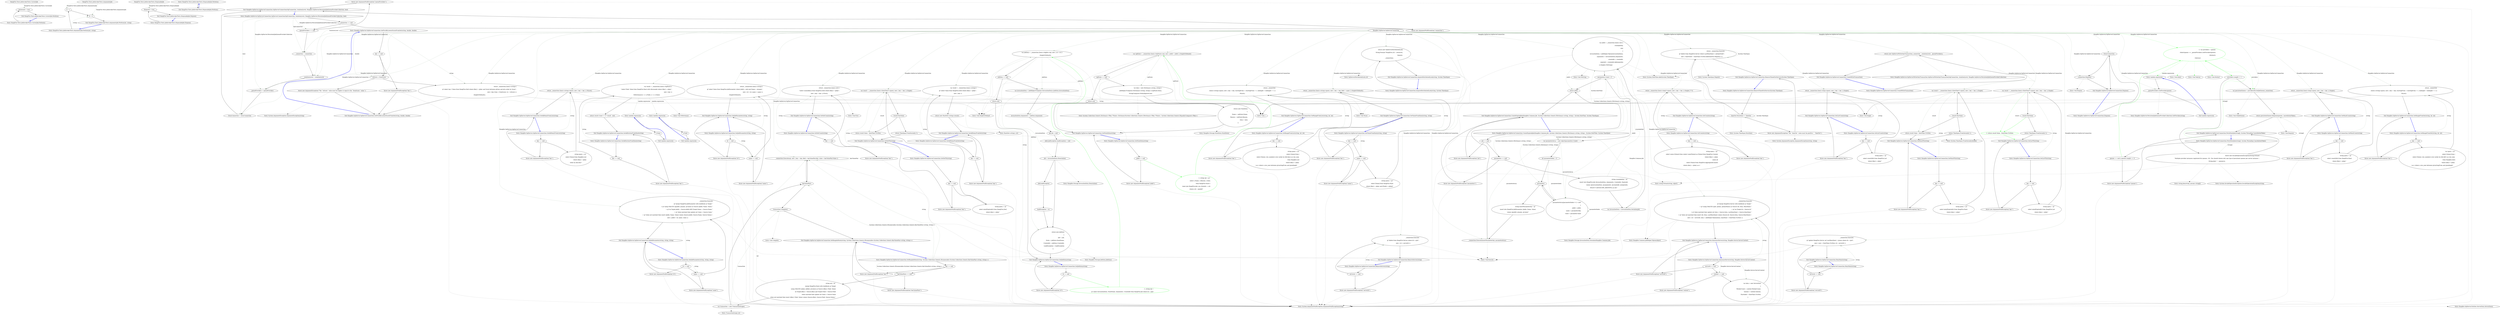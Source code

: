 digraph  {
n12 [label="HangFire.Tests.JobInvokerTests.CorrectJob", span=""];
n13 [label="HangFire.Tests.JobInvokerTests.ArgumentsJob", span=""];
n14 [label="HangFire.Tests.JobInvokerTests.DisposableJob", span=""];
n0 [cluster="HangFire.Tests.JobInvokerTests.CorrectJob.Perform()", label="Entry HangFire.Tests.JobInvokerTests.CorrectJob.Perform()", span="183-183"];
n1 [cluster="HangFire.Tests.JobInvokerTests.CorrectJob.Perform()", label="Performed = true", span="185-185"];
n2 [cluster="HangFire.Tests.JobInvokerTests.CorrectJob.Perform()", label="Exit HangFire.Tests.JobInvokerTests.CorrectJob.Perform()", span="183-183"];
n3 [cluster="HangFire.Tests.JobInvokerTests.ArgumentsJob.Perform(int, string)", label="Entry HangFire.Tests.JobInvokerTests.ArgumentsJob.Perform(int, string)", span="194-194"];
n4 [cluster="HangFire.Tests.JobInvokerTests.ArgumentsJob.Perform(int, string)", label="A = a", span="196-196"];
n5 [cluster="HangFire.Tests.JobInvokerTests.ArgumentsJob.Perform(int, string)", label="B = b", span="197-197"];
n6 [cluster="HangFire.Tests.JobInvokerTests.ArgumentsJob.Perform(int, string)", label="Exit HangFire.Tests.JobInvokerTests.ArgumentsJob.Perform(int, string)", span="194-194"];
n7 [cluster="HangFire.Tests.JobInvokerTests.DisposableJob.Perform()", label="Entry HangFire.Tests.JobInvokerTests.DisposableJob.Perform()", span="205-205"];
n8 [cluster="HangFire.Tests.JobInvokerTests.DisposableJob.Perform()", label="Exit HangFire.Tests.JobInvokerTests.DisposableJob.Perform()", span="205-205"];
n9 [cluster="HangFire.Tests.JobInvokerTests.DisposableJob.Dispose()", label="Entry HangFire.Tests.JobInvokerTests.DisposableJob.Dispose()", span="209-209"];
n10 [cluster="HangFire.Tests.JobInvokerTests.DisposableJob.Dispose()", label="Disposed = true", span="211-211"];
n11 [cluster="HangFire.Tests.JobInvokerTests.DisposableJob.Dispose()", label="Exit HangFire.Tests.JobInvokerTests.DisposableJob.Dispose()", span="209-209"];
m1_123 [cluster="Hangfire.SqlServer.SqlServerConnection.GetFirstByLowestScoreFromSet(string, double, double)", file="SqlServerMonitoringApi.cs", label="Entry Hangfire.SqlServer.SqlServerConnection.GetFirstByLowestScoreFromSet(string, double, double)", span="255-255"];
m1_128 [cluster="Hangfire.SqlServer.SqlServerConnection.GetFirstByLowestScoreFromSet(string, double, double)", file="SqlServerMonitoringApi.cs", label="return _connection.Query<string>(\r\n                @''select top 1 Value from HangFire.[Set] where [Key] = @key and Score between @from and @to order by Score'',\r\n                new { key, from = fromScore, to = toScore })\r\n                .SingleOrDefault();", span="260-263"];
m1_126 [cluster="Hangfire.SqlServer.SqlServerConnection.GetFirstByLowestScoreFromSet(string, double, double)", file="SqlServerMonitoringApi.cs", label="toScore < fromScore", span="258-258"];
m1_124 [cluster="Hangfire.SqlServer.SqlServerConnection.GetFirstByLowestScoreFromSet(string, double, double)", file="SqlServerMonitoringApi.cs", label="key == null", span="257-257"];
m1_127 [cluster="Hangfire.SqlServer.SqlServerConnection.GetFirstByLowestScoreFromSet(string, double, double)", file="SqlServerMonitoringApi.cs", label="throw new ArgumentException(''The `toScore` value must be higher or equal to the `fromScore` value.'');", span="258-258"];
m1_125 [cluster="Hangfire.SqlServer.SqlServerConnection.GetFirstByLowestScoreFromSet(string, double, double)", file="SqlServerMonitoringApi.cs", label="throw new ArgumentNullException(''key'');", span="257-257"];
m1_129 [cluster="Hangfire.SqlServer.SqlServerConnection.GetFirstByLowestScoreFromSet(string, double, double)", file="SqlServerMonitoringApi.cs", label="Exit Hangfire.SqlServer.SqlServerConnection.GetFirstByLowestScoreFromSet(string, double, double)", span="255-255"];
m1_2 [cluster="Hangfire.SqlServer.SqlServerConnection.SqlServerConnection(SqlConnection, IsolationLevel, Hangfire.SqlServer.PersistentJobQueueProviderCollection, bool)", file="SqlServerMonitoringApi.cs", label="Entry Hangfire.SqlServer.SqlServerConnection.SqlServerConnection(SqlConnection, IsolationLevel, Hangfire.SqlServer.PersistentJobQueueProviderCollection, bool)", span="44-44"];
m1_7 [cluster="Hangfire.SqlServer.SqlServerConnection.SqlServerConnection(SqlConnection, IsolationLevel, Hangfire.SqlServer.PersistentJobQueueProviderCollection, bool)", file="SqlServerMonitoringApi.cs", label="_connection = connection", span="53-53"];
m1_8 [cluster="Hangfire.SqlServer.SqlServerConnection.SqlServerConnection(SqlConnection, IsolationLevel, Hangfire.SqlServer.PersistentJobQueueProviderCollection, bool)", file="SqlServerMonitoringApi.cs", label="_isolationLevel = isolationLevel", span="54-54"];
m1_9 [cluster="Hangfire.SqlServer.SqlServerConnection.SqlServerConnection(SqlConnection, IsolationLevel, Hangfire.SqlServer.PersistentJobQueueProviderCollection, bool)", file="SqlServerMonitoringApi.cs", label="_queueProviders = queueProviders", span="55-55"];
m1_10 [cluster="Hangfire.SqlServer.SqlServerConnection.SqlServerConnection(SqlConnection, IsolationLevel, Hangfire.SqlServer.PersistentJobQueueProviderCollection, bool)", file="SqlServerMonitoringApi.cs", label="OwnsConnection = ownsConnection", span="57-57"];
m1_5 [cluster="Hangfire.SqlServer.SqlServerConnection.SqlServerConnection(SqlConnection, IsolationLevel, Hangfire.SqlServer.PersistentJobQueueProviderCollection, bool)", file="SqlServerMonitoringApi.cs", label="queueProviders == null", span="51-51"];
m1_3 [cluster="Hangfire.SqlServer.SqlServerConnection.SqlServerConnection(SqlConnection, IsolationLevel, Hangfire.SqlServer.PersistentJobQueueProviderCollection, bool)", file="SqlServerMonitoringApi.cs", label="connection == null", span="50-50"];
m1_6 [cluster="Hangfire.SqlServer.SqlServerConnection.SqlServerConnection(SqlConnection, IsolationLevel, Hangfire.SqlServer.PersistentJobQueueProviderCollection, bool)", file="SqlServerMonitoringApi.cs", label="throw new ArgumentNullException(''queueProviders'');", span="51-51"];
m1_4 [cluster="Hangfire.SqlServer.SqlServerConnection.SqlServerConnection(SqlConnection, IsolationLevel, Hangfire.SqlServer.PersistentJobQueueProviderCollection, bool)", file="SqlServerMonitoringApi.cs", label="throw new ArgumentNullException(''connection'');", span="50-50"];
m1_11 [cluster="Hangfire.SqlServer.SqlServerConnection.SqlServerConnection(SqlConnection, IsolationLevel, Hangfire.SqlServer.PersistentJobQueueProviderCollection, bool)", file="SqlServerMonitoringApi.cs", label="Exit Hangfire.SqlServer.SqlServerConnection.SqlServerConnection(SqlConnection, IsolationLevel, Hangfire.SqlServer.PersistentJobQueueProviderCollection, bool)", span="44-44"];
m1_219 [cluster="Hangfire.SqlServer.SqlServerConnection.GetHashTtl(string)", file="SqlServerMonitoringApi.cs", label="Entry Hangfire.SqlServer.SqlServerConnection.GetHashTtl(string)", span="416-416"];
m1_223 [cluster="Hangfire.SqlServer.SqlServerConnection.GetHashTtl(string)", file="SqlServerMonitoringApi.cs", label="var result = _connection.Query<DateTime?>(query, new { key = key }).Single()", span="424-424"];
m1_222 [cluster="Hangfire.SqlServer.SqlServerConnection.GetHashTtl(string)", file="SqlServerMonitoringApi.cs", label="string query = @''\r\nselect min([ExpireAt]) from HangFire.Hash\r\nwhere [Key] = @key''", span="420-422"];
m1_224 [cluster="Hangfire.SqlServer.SqlServerConnection.GetHashTtl(string)", file="SqlServerMonitoringApi.cs", label="!result.HasValue", span="425-425"];
m1_226 [cluster="Hangfire.SqlServer.SqlServerConnection.GetHashTtl(string)", file="SqlServerMonitoringApi.cs", label="return result.Value - DateTime.UtcNow;", span="427-427"];
m1_220 [cluster="Hangfire.SqlServer.SqlServerConnection.GetHashTtl(string)", file="SqlServerMonitoringApi.cs", label="key == null", span="418-418"];
m1_225 [cluster="Hangfire.SqlServer.SqlServerConnection.GetHashTtl(string)", file="SqlServerMonitoringApi.cs", label="return TimeSpan.FromSeconds(-1);", span="425-425"];
m1_221 [cluster="Hangfire.SqlServer.SqlServerConnection.GetHashTtl(string)", file="SqlServerMonitoringApi.cs", label="throw new ArgumentNullException(''key'');", span="418-418"];
m1_227 [cluster="Hangfire.SqlServer.SqlServerConnection.GetHashTtl(string)", file="SqlServerMonitoringApi.cs", label="Exit Hangfire.SqlServer.SqlServerConnection.GetHashTtl(string)", span="416-416"];
m1_12 [cluster="System.ArgumentNullException.ArgumentNullException(string)", file="SqlServerMonitoringApi.cs", label="Entry System.ArgumentNullException.ArgumentNullException(string)", span="0-0"];
m1_88 [cluster="Hangfire.Storage.InvocationData.Deserialize()", file="SqlServerMonitoringApi.cs", label="Entry Hangfire.Storage.InvocationData.Deserialize()", span="40-40"];
m1_157 [cluster="Hangfire.SqlServer.SqlServerConnection.AnnounceServer(string, Hangfire.Server.ServerContext)", file="SqlServerMonitoringApi.cs", label="Entry Hangfire.SqlServer.SqlServerConnection.AnnounceServer(string, Hangfire.Server.ServerContext)", span="301-301"];
m1_163 [cluster="Hangfire.SqlServer.SqlServerConnection.AnnounceServer(string, Hangfire.Server.ServerContext)", file="SqlServerMonitoringApi.cs", label="_connection.Execute(\r\n                @''merge HangFire.Server with (holdlock) as Target ''\r\n                + @''using (VALUES (@id, @data, @heartbeat)) as Source (Id, Data, Heartbeat) ''\r\n                + @''on Target.Id = Source.Id ''\r\n                + @''when matched then update set Data = Source.Data, LastHeartbeat = Source.Heartbeat ''\r\n                + @''when not matched then insert (Id, Data, LastHeartbeat) values (Source.Id, Source.Data, Source.Heartbeat);'',\r\n                new { id = serverId, data = JobHelper.ToJson(data), heartbeat = DateTime.UtcNow })", span="313-319"];
m1_162 [cluster="Hangfire.SqlServer.SqlServerConnection.AnnounceServer(string, Hangfire.Server.ServerContext)", file="SqlServerMonitoringApi.cs", label="var data = new ServerData\r\n            {\r\n                WorkerCount = context.WorkerCount,\r\n                Queues = context.Queues,\r\n                StartedAt = DateTime.UtcNow,\r\n            }", span="306-311"];
m1_158 [cluster="Hangfire.SqlServer.SqlServerConnection.AnnounceServer(string, Hangfire.Server.ServerContext)", file="SqlServerMonitoringApi.cs", label="serverId == null", span="303-303"];
m1_160 [cluster="Hangfire.SqlServer.SqlServerConnection.AnnounceServer(string, Hangfire.Server.ServerContext)", file="SqlServerMonitoringApi.cs", label="context == null", span="304-304"];
m1_159 [cluster="Hangfire.SqlServer.SqlServerConnection.AnnounceServer(string, Hangfire.Server.ServerContext)", file="SqlServerMonitoringApi.cs", label="throw new ArgumentNullException(''serverId'');", span="303-303"];
m1_161 [cluster="Hangfire.SqlServer.SqlServerConnection.AnnounceServer(string, Hangfire.Server.ServerContext)", file="SqlServerMonitoringApi.cs", label="throw new ArgumentNullException(''context'');", span="304-304"];
m1_164 [cluster="Hangfire.SqlServer.SqlServerConnection.AnnounceServer(string, Hangfire.Server.ServerContext)", file="SqlServerMonitoringApi.cs", label="Exit Hangfire.SqlServer.SqlServerConnection.AnnounceServer(string, Hangfire.Server.ServerContext)", span="301-301"];
m1_27 [cluster="Hangfire.SqlServer.SqlServerConnection.FetchNextJob(string[], System.Threading.CancellationToken)", file="SqlServerMonitoringApi.cs", label="Entry Hangfire.SqlServer.SqlServerConnection.FetchNextJob(string[], System.Threading.CancellationToken)", span="84-84"];
m1_30 [cluster="Hangfire.SqlServer.SqlServerConnection.FetchNextJob(string[], System.Threading.CancellationToken)", color=green, community=0, file="SqlServerMonitoringApi.cs", label="-1: var providers = queues\r\n                .Select(queue => _queueProviders.GetProvider(queue))\r\n                .Distinct()\r\n                .ToArray()", span="88-91"];
m1_28 [cluster="Hangfire.SqlServer.SqlServerConnection.FetchNextJob(string[], System.Threading.CancellationToken)", file="SqlServerMonitoringApi.cs", label="queues == null || queues.Length == 0", span="86-86"];
m1_31 [cluster="Hangfire.SqlServer.SqlServerConnection.FetchNextJob(string[], System.Threading.CancellationToken)", file="SqlServerMonitoringApi.cs", label="providers.Length != 1", span="93-93"];
m1_33 [cluster="Hangfire.SqlServer.SqlServerConnection.FetchNextJob(string[], System.Threading.CancellationToken)", file="SqlServerMonitoringApi.cs", label="var persistentQueue = providers[0].GetJobQueue(_connection)", span="100-100"];
m1_32 [cluster="Hangfire.SqlServer.SqlServerConnection.FetchNextJob(string[], System.Threading.CancellationToken)", file="SqlServerMonitoringApi.cs", label="throw new InvalidOperationException(String.Format(\r\n                    ''Multiple provider instances registered for queues: {0}. You should choose only one type of persistent queues per server instance.'',\r\n                    String.Join('', '', queues)));", span="95-97"];
m1_34 [cluster="Hangfire.SqlServer.SqlServerConnection.FetchNextJob(string[], System.Threading.CancellationToken)", file="SqlServerMonitoringApi.cs", label="return persistentQueue.Dequeue(queues, cancellationToken);", span="101-101"];
m1_29 [cluster="Hangfire.SqlServer.SqlServerConnection.FetchNextJob(string[], System.Threading.CancellationToken)", file="SqlServerMonitoringApi.cs", label="throw new ArgumentNullException(''queues'');", span="86-86"];
m1_35 [cluster="Hangfire.SqlServer.SqlServerConnection.FetchNextJob(string[], System.Threading.CancellationToken)", file="SqlServerMonitoringApi.cs", label="Exit Hangfire.SqlServer.SqlServerConnection.FetchNextJob(string[], System.Threading.CancellationToken)", span="84-84"];
m1_46 [cluster="Hangfire.SqlServer.PersistentJobQueueProviderCollection.GetProvider(string)", file="SqlServerMonitoringApi.cs", label="Entry Hangfire.SqlServer.PersistentJobQueueProviderCollection.GetProvider(string)", span="53-53"];
m1_242 [cluster="Hangfire.SqlServer.SqlServerConnection.GetListTtl(string)", file="SqlServerMonitoringApi.cs", label="Entry Hangfire.SqlServer.SqlServerConnection.GetListTtl(string)", span="453-453"];
m1_249 [cluster="Hangfire.SqlServer.SqlServerConnection.GetListTtl(string)", color=green, community=0, file="SqlServerMonitoringApi.cs", label="-1: return result.Value - DateTime.UtcNow;", span="464-464"];
m1_246 [cluster="Hangfire.SqlServer.SqlServerConnection.GetListTtl(string)", file="SqlServerMonitoringApi.cs", label="var result = _connection.Query<DateTime?>(query, new { key = key }).Single()", span="461-461"];
m1_247 [cluster="Hangfire.SqlServer.SqlServerConnection.GetListTtl(string)", file="SqlServerMonitoringApi.cs", label="!result.HasValue", span="462-462"];
m1_245 [cluster="Hangfire.SqlServer.SqlServerConnection.GetListTtl(string)", file="SqlServerMonitoringApi.cs", label="string query = @''\r\nselect min([ExpireAt]) from HangFire.List\r\nwhere [Key] = @key''", span="457-459"];
m1_248 [cluster="Hangfire.SqlServer.SqlServerConnection.GetListTtl(string)", file="SqlServerMonitoringApi.cs", label="return TimeSpan.FromSeconds(-1);", span="462-462"];
m1_244 [cluster="Hangfire.SqlServer.SqlServerConnection.GetListTtl(string)", file="SqlServerMonitoringApi.cs", label="throw new ArgumentNullException(''key'');", span="455-455"];
m1_243 [cluster="Hangfire.SqlServer.SqlServerConnection.GetListTtl(string)", file="SqlServerMonitoringApi.cs", label="key == null", span="455-455"];
m1_250 [cluster="Hangfire.SqlServer.SqlServerConnection.GetListTtl(string)", file="SqlServerMonitoringApi.cs", label="Exit Hangfire.SqlServer.SqlServerConnection.GetListTtl(string)", span="453-453"];
m1_13 [cluster="Hangfire.SqlServer.SqlServerConnection.Dispose()", file="SqlServerMonitoringApi.cs", label="Entry Hangfire.SqlServer.SqlServerConnection.Dispose()", span="63-63"];
m1_14 [cluster="Hangfire.SqlServer.SqlServerConnection.Dispose()", file="SqlServerMonitoringApi.cs", label=OwnsConnection, span="65-65"];
m1_15 [cluster="Hangfire.SqlServer.SqlServerConnection.Dispose()", file="SqlServerMonitoringApi.cs", label="_connection.Dispose()", span="67-67"];
m1_16 [cluster="Hangfire.SqlServer.SqlServerConnection.Dispose()", file="SqlServerMonitoringApi.cs", label="Exit Hangfire.SqlServer.SqlServerConnection.Dispose()", span="63-63"];
m1_171 [cluster="Hangfire.SqlServer.SqlServerConnection.Heartbeat(string)", file="SqlServerMonitoringApi.cs", label="Entry Hangfire.SqlServer.SqlServerConnection.Heartbeat(string)", span="331-331"];
m1_174 [cluster="Hangfire.SqlServer.SqlServerConnection.Heartbeat(string)", file="SqlServerMonitoringApi.cs", label="_connection.Execute(\r\n                @''update HangFire.Server set LastHeartbeat = @now where Id = @id'',\r\n                new { now = DateTime.UtcNow, id = serverId })", span="335-337"];
m1_172 [cluster="Hangfire.SqlServer.SqlServerConnection.Heartbeat(string)", file="SqlServerMonitoringApi.cs", label="serverId == null", span="333-333"];
m1_173 [cluster="Hangfire.SqlServer.SqlServerConnection.Heartbeat(string)", file="SqlServerMonitoringApi.cs", label="throw new ArgumentNullException(''serverId'');", span="333-333"];
m1_175 [cluster="Hangfire.SqlServer.SqlServerConnection.Heartbeat(string)", file="SqlServerMonitoringApi.cs", label="Exit Hangfire.SqlServer.SqlServerConnection.Heartbeat(string)", span="331-331"];
m1_190 [cluster="Hangfire.SqlServer.SqlServerConnection.GetRangeFromSet(string, int, int)", file="SqlServerMonitoringApi.cs", label="Entry Hangfire.SqlServer.SqlServerConnection.GetRangeFromSet(string, int, int)", span="361-361"];
m1_194 [cluster="Hangfire.SqlServer.SqlServerConnection.GetRangeFromSet(string, int, int)", file="SqlServerMonitoringApi.cs", label="return _connection\r\n                .Query<string>(query, new { key = key, startingFrom = startingFrom + 1, endingAt = endingAt + 1 })\r\n                .ToList();", span="372-374"];
m1_193 [cluster="Hangfire.SqlServer.SqlServerConnection.GetRangeFromSet(string, int, int)", file="SqlServerMonitoringApi.cs", label="var query = @''\r\nselect [Value] from (\r\n	select [Value], row_number() over (order by [Id] ASC) as row_num \r\n	from Hangfire.[Set]\r\n	where [Key] = @key \r\n) as s where s.row_num between @startingFrom and @endingAt''", span="365-370"];
m1_191 [cluster="Hangfire.SqlServer.SqlServerConnection.GetRangeFromSet(string, int, int)", file="SqlServerMonitoringApi.cs", label="key == null", span="363-363"];
m1_192 [cluster="Hangfire.SqlServer.SqlServerConnection.GetRangeFromSet(string, int, int)", file="SqlServerMonitoringApi.cs", label="throw new ArgumentNullException(''key'');", span="363-363"];
m1_195 [cluster="Hangfire.SqlServer.SqlServerConnection.GetRangeFromSet(string, int, int)", file="SqlServerMonitoringApi.cs", label="Exit Hangfire.SqlServer.SqlServerConnection.GetRangeFromSet(string, int, int)", span="361-361"];
m1_257 [cluster="Hangfire.SqlServer.SqlServerConnection.GetAllItemsFromList(string)", file="SqlServerMonitoringApi.cs", label="Entry Hangfire.SqlServer.SqlServerConnection.GetAllItemsFromList(string)", span="483-483"];
m1_261 [cluster="Hangfire.SqlServer.SqlServerConnection.GetAllItemsFromList(string)", file="SqlServerMonitoringApi.cs", label="return _connection.Query<string>(query, new { key = key }).ToList();", span="492-492"];
m1_260 [cluster="Hangfire.SqlServer.SqlServerConnection.GetAllItemsFromList(string)", file="SqlServerMonitoringApi.cs", label="string query = @''\r\nselect [Value] from Hangfire.List\r\nwhere [Key] = @key\r\norder by [Id] desc''", span="487-490"];
m1_258 [cluster="Hangfire.SqlServer.SqlServerConnection.GetAllItemsFromList(string)", file="SqlServerMonitoringApi.cs", label="key == null", span="485-485"];
m1_259 [cluster="Hangfire.SqlServer.SqlServerConnection.GetAllItemsFromList(string)", file="SqlServerMonitoringApi.cs", label="throw new ArgumentNullException(''key'');", span="485-485"];
m1_262 [cluster="Hangfire.SqlServer.SqlServerConnection.GetAllItemsFromList(string)", file="SqlServerMonitoringApi.cs", label="Exit Hangfire.SqlServer.SqlServerConnection.GetAllItemsFromList(string)", span="483-483"];
m1_213 [cluster="Hangfire.SqlServer.SqlServerConnection.GetHashCount(string)", file="SqlServerMonitoringApi.cs", label="Entry Hangfire.SqlServer.SqlServerConnection.GetHashCount(string)", span="405-405"];
m1_217 [cluster="Hangfire.SqlServer.SqlServerConnection.GetHashCount(string)", file="SqlServerMonitoringApi.cs", label="return _connection.Query<long>(query, new { key = key }).Single();", span="413-413"];
m1_216 [cluster="Hangfire.SqlServer.SqlServerConnection.GetHashCount(string)", file="SqlServerMonitoringApi.cs", label="string query = @''\r\nselect count([Id]) from HangFire.Hash\r\nwhere [Key] = @key''", span="409-411"];
m1_214 [cluster="Hangfire.SqlServer.SqlServerConnection.GetHashCount(string)", file="SqlServerMonitoringApi.cs", label="key == null", span="407-407"];
m1_215 [cluster="Hangfire.SqlServer.SqlServerConnection.GetHashCount(string)", file="SqlServerMonitoringApi.cs", label="throw new ArgumentNullException(''key'');", span="407-407"];
m1_218 [cluster="Hangfire.SqlServer.SqlServerConnection.GetHashCount(string)", file="SqlServerMonitoringApi.cs", label="Exit Hangfire.SqlServer.SqlServerConnection.GetHashCount(string)", span="405-405"];
m1_150 [cluster="Unk.ToDictionary", file="SqlServerMonitoringApi.cs", label="Entry Unk.ToDictionary", span=""];
m1_101 [cluster="Hangfire.Storage.StateData.StateData()", file="SqlServerMonitoringApi.cs", label="Entry Hangfire.Storage.StateData.StateData()", span="21-21"];
m1_165 [cluster="Hangfire.SqlServer.Entities.ServerData.ServerData()", file="SqlServerMonitoringApi.cs", label="Entry Hangfire.SqlServer.Entities.ServerData.ServerData()", span="20-20"];
m1_26 [cluster="string.Format(string, object)", file="SqlServerMonitoringApi.cs", label="Entry string.Format(string, object)", span="0-0"];
m1_21 [cluster="Hangfire.SqlServer.SqlServerWriteOnlyTransaction.SqlServerWriteOnlyTransaction(SqlConnection, IsolationLevel, Hangfire.SqlServer.PersistentJobQueueProviderCollection)", file="SqlServerMonitoringApi.cs", label="Entry Hangfire.SqlServer.SqlServerWriteOnlyTransaction.SqlServerWriteOnlyTransaction(SqlConnection, IsolationLevel, Hangfire.SqlServer.PersistentJobQueueProviderCollection)", span="39-39"];
m1_71 [cluster="Hangfire.SqlServer.SqlServerConnection.GetJobData(string)", file="SqlServerMonitoringApi.cs", label="Entry Hangfire.SqlServer.SqlServerConnection.GetJobData(string)", span="154-154"];
m1_74 [cluster="Hangfire.SqlServer.SqlServerConnection.GetJobData(string)", color=green, community=0, file="SqlServerMonitoringApi.cs", label="-1: string sql = \r\n                @''select InvocationData, StateName, Arguments, CreatedAt from HangFire.Job where Id = @id''", span="158-159"];
m1_72 [cluster="Hangfire.SqlServer.SqlServerConnection.GetJobData(string)", file="SqlServerMonitoringApi.cs", label="id == null", span="156-156"];
m1_75 [cluster="Hangfire.SqlServer.SqlServerConnection.GetJobData(string)", file="SqlServerMonitoringApi.cs", label="var jobData = _connection.Query<SqlJob>(sql, new { id = id })\r\n                .SingleOrDefault()", span="161-162"];
m1_73 [cluster="Hangfire.SqlServer.SqlServerConnection.GetJobData(string)", file="SqlServerMonitoringApi.cs", label="throw new ArgumentNullException(''id'');", span="156-156"];
m1_76 [cluster="Hangfire.SqlServer.SqlServerConnection.GetJobData(string)", file="SqlServerMonitoringApi.cs", label="jobData == null", span="164-164"];
m1_78 [cluster="Hangfire.SqlServer.SqlServerConnection.GetJobData(string)", file="SqlServerMonitoringApi.cs", label="var invocationData = JobHelper.FromJson<InvocationData>(jobData.InvocationData)", span="167-167"];
m1_79 [cluster="Hangfire.SqlServer.SqlServerConnection.GetJobData(string)", file="SqlServerMonitoringApi.cs", label="invocationData.Arguments = jobData.Arguments", span="168-168"];
m1_85 [cluster="Hangfire.SqlServer.SqlServerConnection.GetJobData(string)", file="SqlServerMonitoringApi.cs", label="return new JobData\r\n            {\r\n                Job = job,\r\n                State = jobData.StateName,\r\n                CreatedAt = jobData.CreatedAt,\r\n                LoadException = loadException\r\n            };", span="182-188"];
m1_77 [cluster="Hangfire.SqlServer.SqlServerConnection.GetJobData(string)", file="SqlServerMonitoringApi.cs", label="return null;", span="164-164"];
m1_82 [cluster="Hangfire.SqlServer.SqlServerConnection.GetJobData(string)", file="SqlServerMonitoringApi.cs", label="job = invocationData.Deserialize()", span="175-175"];
m1_80 [cluster="Hangfire.SqlServer.SqlServerConnection.GetJobData(string)", file="SqlServerMonitoringApi.cs", label="Job job = null", span="170-170"];
m1_84 [cluster="Hangfire.SqlServer.SqlServerConnection.GetJobData(string)", file="SqlServerMonitoringApi.cs", label="loadException = ex", span="179-179"];
m1_81 [cluster="Hangfire.SqlServer.SqlServerConnection.GetJobData(string)", file="SqlServerMonitoringApi.cs", label="JobLoadException loadException = null", span="171-171"];
m1_83 [cluster="Hangfire.SqlServer.SqlServerConnection.GetJobData(string)", file="SqlServerMonitoringApi.cs", label=JobLoadException, span="177-177"];
m1_86 [cluster="Hangfire.SqlServer.SqlServerConnection.GetJobData(string)", file="SqlServerMonitoringApi.cs", label="Exit Hangfire.SqlServer.SqlServerConnection.GetJobData(string)", span="154-154"];
m1_144 [cluster="Hangfire.SqlServer.SqlServerConnection.GetAllEntriesFromHash(string)", file="SqlServerMonitoringApi.cs", label="Entry Hangfire.SqlServer.SqlServerConnection.GetAllEntriesFromHash(string)", span="289-289"];
m1_147 [cluster="Hangfire.SqlServer.SqlServerConnection.GetAllEntriesFromHash(string)", file="SqlServerMonitoringApi.cs", label="var result = _connection.Query<SqlHash>(\r\n                ''select Field, Value from HangFire.Hash with (forceseek) where [Key] = @key'',\r\n                new { key })\r\n                .ToDictionary(x => x.Field, x => x.Value)", span="293-296"];
m1_145 [cluster="Hangfire.SqlServer.SqlServerConnection.GetAllEntriesFromHash(string)", file="SqlServerMonitoringApi.cs", label="key == null", span="291-291"];
m1_148 [cluster="Hangfire.SqlServer.SqlServerConnection.GetAllEntriesFromHash(string)", file="SqlServerMonitoringApi.cs", label="return result.Count != 0 ? result : null;", span="298-298"];
m1_146 [cluster="Hangfire.SqlServer.SqlServerConnection.GetAllEntriesFromHash(string)", file="SqlServerMonitoringApi.cs", label="throw new ArgumentNullException(''key'');", span="291-291"];
m1_149 [cluster="Hangfire.SqlServer.SqlServerConnection.GetAllEntriesFromHash(string)", file="SqlServerMonitoringApi.cs", label="Exit Hangfire.SqlServer.SqlServerConnection.GetAllEntriesFromHash(string)", span="289-289"];
m1_22 [cluster="Hangfire.SqlServer.SqlServerConnection.AcquireDistributedLock(string, System.TimeSpan)", file="SqlServerMonitoringApi.cs", label="Entry Hangfire.SqlServer.SqlServerConnection.AcquireDistributedLock(string, System.TimeSpan)", span="76-76"];
m1_23 [cluster="Hangfire.SqlServer.SqlServerConnection.AcquireDistributedLock(string, System.TimeSpan)", file="SqlServerMonitoringApi.cs", label="return new SqlServerDistributedLock(\r\n                String.Format(''HangFire:{0}'', resource),\r\n                timeout,\r\n                _connection);", span="78-81"];
m1_24 [cluster="Hangfire.SqlServer.SqlServerConnection.AcquireDistributedLock(string, System.TimeSpan)", file="SqlServerMonitoringApi.cs", label="Exit Hangfire.SqlServer.SqlServerConnection.AcquireDistributedLock(string, System.TimeSpan)", span="76-76"];
m1_67 [cluster="Unk.>", file="SqlServerMonitoringApi.cs", label="Entry Unk.>", span=""];
m1_183 [cluster="System.TimeSpan.Negate()", file="SqlServerMonitoringApi.cs", label="Entry System.TimeSpan.Negate()", span="0-0"];
m1_102 [cluster="Hangfire.SqlServer.SqlServerConnection.SetJobParameter(string, string, string)", file="SqlServerMonitoringApi.cs", label="Entry Hangfire.SqlServer.SqlServerConnection.SetJobParameter(string, string, string)", span="219-219"];
m1_107 [cluster="Hangfire.SqlServer.SqlServerConnection.SetJobParameter(string, string, string)", file="SqlServerMonitoringApi.cs", label="_connection.Execute(\r\n                @''merge HangFire.JobParameter with (holdlock) as Target ''\r\n                + @''using (VALUES (@jobId, @name, @value)) as Source (JobId, Name, Value) ''\r\n                + @''on Target.JobId = Source.JobId AND Target.Name = Source.Name ''\r\n                + @''when matched then update set Value = Source.Value ''\r\n                + @''when not matched then insert (JobId, Name, Value) values (Source.JobId, Source.Name, Source.Value);'',\r\n                new { jobId = id, name, value })", span="224-230"];
m1_105 [cluster="Hangfire.SqlServer.SqlServerConnection.SetJobParameter(string, string, string)", file="SqlServerMonitoringApi.cs", label="name == null", span="222-222"];
m1_103 [cluster="Hangfire.SqlServer.SqlServerConnection.SetJobParameter(string, string, string)", file="SqlServerMonitoringApi.cs", label="id == null", span="221-221"];
m1_106 [cluster="Hangfire.SqlServer.SqlServerConnection.SetJobParameter(string, string, string)", file="SqlServerMonitoringApi.cs", label="throw new ArgumentNullException(''name'');", span="222-222"];
m1_104 [cluster="Hangfire.SqlServer.SqlServerConnection.SetJobParameter(string, string, string)", file="SqlServerMonitoringApi.cs", label="throw new ArgumentNullException(''id'');", span="221-221"];
m1_108 [cluster="Hangfire.SqlServer.SqlServerConnection.SetJobParameter(string, string, string)", file="SqlServerMonitoringApi.cs", label="Exit Hangfire.SqlServer.SqlServerConnection.SetJobParameter(string, string, string)", span="219-219"];
m1_130 [cluster="System.ArgumentException.ArgumentException(string)", file="SqlServerMonitoringApi.cs", label="Entry System.ArgumentException.ArgumentException(string)", span="0-0"];
m1_40 [cluster="string.Join(string, params string[])", file="SqlServerMonitoringApi.cs", label="Entry string.Join(string, params string[])", span="0-0"];
m1_206 [cluster="System.TimeSpan.FromSeconds(double)", file="SqlServerMonitoringApi.cs", label="Entry System.TimeSpan.FromSeconds(double)", span="0-0"];
m1_64 [cluster="Hangfire.Storage.InvocationData.Serialize(Hangfire.Common.Job)", file="SqlServerMonitoringApi.cs", label="Entry Hangfire.Storage.InvocationData.Serialize(Hangfire.Common.Job)", span="67-67"];
m1_197 [cluster="Hangfire.SqlServer.SqlServerConnection.GetSetTtl(string)", file="SqlServerMonitoringApi.cs", label="Entry Hangfire.SqlServer.SqlServerConnection.GetSetTtl(string)", span="377-377"];
m1_201 [cluster="Hangfire.SqlServer.SqlServerConnection.GetSetTtl(string)", file="SqlServerMonitoringApi.cs", label="var result = _connection.Query<DateTime?>(query, new { key = key }).Single()", span="385-385"];
m1_200 [cluster="Hangfire.SqlServer.SqlServerConnection.GetSetTtl(string)", file="SqlServerMonitoringApi.cs", label="string query = @''\r\nselect min([ExpireAt]) from HangFire.[Set]\r\nwhere [Key] = @key''", span="381-383"];
m1_202 [cluster="Hangfire.SqlServer.SqlServerConnection.GetSetTtl(string)", file="SqlServerMonitoringApi.cs", label="!result.HasValue", span="386-386"];
m1_204 [cluster="Hangfire.SqlServer.SqlServerConnection.GetSetTtl(string)", file="SqlServerMonitoringApi.cs", label="return result.Value - DateTime.UtcNow;", span="388-388"];
m1_198 [cluster="Hangfire.SqlServer.SqlServerConnection.GetSetTtl(string)", file="SqlServerMonitoringApi.cs", label="key == null", span="379-379"];
m1_203 [cluster="Hangfire.SqlServer.SqlServerConnection.GetSetTtl(string)", file="SqlServerMonitoringApi.cs", label="return TimeSpan.FromSeconds(-1);", span="386-386"];
m1_199 [cluster="Hangfire.SqlServer.SqlServerConnection.GetSetTtl(string)", file="SqlServerMonitoringApi.cs", label="throw new ArgumentNullException(''key'');", span="379-379"];
m1_205 [cluster="Hangfire.SqlServer.SqlServerConnection.GetSetTtl(string)", file="SqlServerMonitoringApi.cs", label="Exit Hangfire.SqlServer.SqlServerConnection.GetSetTtl(string)", span="377-377"];
m1_207 [cluster="Hangfire.SqlServer.SqlServerConnection.GetCounter(string)", file="SqlServerMonitoringApi.cs", label="Entry Hangfire.SqlServer.SqlServerConnection.GetCounter(string)", span="391-391"];
m1_211 [cluster="Hangfire.SqlServer.SqlServerConnection.GetCounter(string)", file="SqlServerMonitoringApi.cs", label="return _connection.Query<long?>(query, new { key = key }).Single() ?? 0;", span="402-402"];
m1_210 [cluster="Hangfire.SqlServer.SqlServerConnection.GetCounter(string)", file="SqlServerMonitoringApi.cs", label="string query = @''\r\nselect sum(s.[Value]) from (select sum([Value]) as [Value] from HangFire.Counter\r\nwhere [Key] = @key\r\nunion all\r\nselect [Value] from HangFire.AggregatedCounter\r\nwhere [Key] = @key) as s''", span="395-400"];
m1_208 [cluster="Hangfire.SqlServer.SqlServerConnection.GetCounter(string)", file="SqlServerMonitoringApi.cs", label="key == null", span="393-393"];
m1_209 [cluster="Hangfire.SqlServer.SqlServerConnection.GetCounter(string)", file="SqlServerMonitoringApi.cs", label="throw new ArgumentNullException(''key'');", span="393-393"];
m1_212 [cluster="Hangfire.SqlServer.SqlServerConnection.GetCounter(string)", file="SqlServerMonitoringApi.cs", label="Exit Hangfire.SqlServer.SqlServerConnection.GetCounter(string)", span="391-391"];
m1_38 [cluster="Unk.ToArray", file="SqlServerMonitoringApi.cs", label="Entry Unk.ToArray", span=""];
m1_142 [cluster="TransactionScope.cstr", file="SqlServerMonitoringApi.cs", label="Entry TransactionScope.cstr", span=""];
m1_69 [cluster="Unk.ToString", file="SqlServerMonitoringApi.cs", label="Entry Unk.ToString", span=""];
m1_109 [cluster="Hangfire.SqlServer.SqlServerConnection.GetJobParameter(string, string)", file="SqlServerMonitoringApi.cs", label="Entry Hangfire.SqlServer.SqlServerConnection.GetJobParameter(string, string)", span="233-233"];
m1_114 [cluster="Hangfire.SqlServer.SqlServerConnection.GetJobParameter(string, string)", file="SqlServerMonitoringApi.cs", label="return _connection.Query<string>(\r\n                @''select Value from HangFire.JobParameter where JobId = @id and Name = @name'',\r\n                new { id = id, name = name })\r\n                .SingleOrDefault();", span="238-241"];
m1_112 [cluster="Hangfire.SqlServer.SqlServerConnection.GetJobParameter(string, string)", file="SqlServerMonitoringApi.cs", label="name == null", span="236-236"];
m1_110 [cluster="Hangfire.SqlServer.SqlServerConnection.GetJobParameter(string, string)", file="SqlServerMonitoringApi.cs", label="id == null", span="235-235"];
m1_113 [cluster="Hangfire.SqlServer.SqlServerConnection.GetJobParameter(string, string)", file="SqlServerMonitoringApi.cs", label="throw new ArgumentNullException(''name'');", span="236-236"];
m1_111 [cluster="Hangfire.SqlServer.SqlServerConnection.GetJobParameter(string, string)", file="SqlServerMonitoringApi.cs", label="throw new ArgumentNullException(''id'');", span="235-235"];
m1_115 [cluster="Hangfire.SqlServer.SqlServerConnection.GetJobParameter(string, string)", file="SqlServerMonitoringApi.cs", label="Exit Hangfire.SqlServer.SqlServerConnection.GetJobParameter(string, string)", span="233-233"];
m1_166 [cluster="Hangfire.SqlServer.SqlServerConnection.RemoveServer(string)", file="SqlServerMonitoringApi.cs", label="Entry Hangfire.SqlServer.SqlServerConnection.RemoveServer(string)", span="322-322"];
m1_169 [cluster="Hangfire.SqlServer.SqlServerConnection.RemoveServer(string)", file="SqlServerMonitoringApi.cs", label="_connection.Execute(\r\n                @''delete from HangFire.Server where Id = @id'',\r\n                new { id = serverId })", span="326-328"];
m1_167 [cluster="Hangfire.SqlServer.SqlServerConnection.RemoveServer(string)", file="SqlServerMonitoringApi.cs", label="serverId == null", span="324-324"];
m1_168 [cluster="Hangfire.SqlServer.SqlServerConnection.RemoveServer(string)", file="SqlServerMonitoringApi.cs", label="throw new ArgumentNullException(''serverId'');", span="324-324"];
m1_170 [cluster="Hangfire.SqlServer.SqlServerConnection.RemoveServer(string)", file="SqlServerMonitoringApi.cs", label="Exit Hangfire.SqlServer.SqlServerConnection.RemoveServer(string)", span="322-322"];
m1_25 [cluster="SqlServerDistributedLock.cstr", file="SqlServerMonitoringApi.cs", label="Entry SqlServerDistributedLock.cstr", span=""];
m1_66 [cluster="System.DateTime.Add(System.TimeSpan)", file="SqlServerMonitoringApi.cs", label="Entry System.DateTime.Add(System.TimeSpan)", span="0-0"];
m1_39 [cluster="System.InvalidOperationException.InvalidOperationException(string)", file="SqlServerMonitoringApi.cs", label="Entry System.InvalidOperationException.InvalidOperationException(string)", span="0-0"];
m1_100 [cluster="System.Collections.Generic.Dictionary<TKey, TValue>.Dictionary(System.Collections.Generic.IDictionary<TKey, TValue>, System.Collections.Generic.IEqualityComparer<TKey>)", file="SqlServerMonitoringApi.cs", label="Entry System.Collections.Generic.Dictionary<TKey, TValue>.Dictionary(System.Collections.Generic.IDictionary<TKey, TValue>, System.Collections.Generic.IEqualityComparer<TKey>)", span="0-0"];
m1_143 [cluster="Unk.Complete", file="SqlServerMonitoringApi.cs", label="Entry Unk.Complete", span=""];
m1_90 [cluster="Hangfire.SqlServer.SqlServerConnection.GetStateData(string)", file="SqlServerMonitoringApi.cs", label="Entry Hangfire.SqlServer.SqlServerConnection.GetStateData(string)", span="191-191"];
m1_93 [cluster="Hangfire.SqlServer.SqlServerConnection.GetStateData(string)", color=green, community=0, file="SqlServerMonitoringApi.cs", label="-1: string sql = @''\r\nselect s.Name, s.Reason, s.Data\r\nfrom HangFire.State s\r\ninner join HangFire.Job j on j.StateId = s.Id\r\nwhere j.Id = @jobId''", span="195-199"];
m1_91 [cluster="Hangfire.SqlServer.SqlServerConnection.GetStateData(string)", file="SqlServerMonitoringApi.cs", label="jobId == null", span="193-193"];
m1_94 [cluster="Hangfire.SqlServer.SqlServerConnection.GetStateData(string)", file="SqlServerMonitoringApi.cs", label="var sqlState = _connection.Query<SqlState>(sql, new { jobId = jobId }).SingleOrDefault()", span="201-201"];
m1_92 [cluster="Hangfire.SqlServer.SqlServerConnection.GetStateData(string)", file="SqlServerMonitoringApi.cs", label="throw new ArgumentNullException(''jobId'');", span="193-193"];
m1_95 [cluster="Hangfire.SqlServer.SqlServerConnection.GetStateData(string)", file="SqlServerMonitoringApi.cs", label="sqlState == null", span="202-202"];
m1_97 [cluster="Hangfire.SqlServer.SqlServerConnection.GetStateData(string)", file="SqlServerMonitoringApi.cs", label="var data = new Dictionary<string, string>(\r\n                JobHelper.FromJson<Dictionary<string, string>>(sqlState.Data),\r\n                StringComparer.OrdinalIgnoreCase)", span="207-209"];
m1_98 [cluster="Hangfire.SqlServer.SqlServerConnection.GetStateData(string)", file="SqlServerMonitoringApi.cs", label="return new StateData\r\n            {\r\n                Name = sqlState.Name,\r\n                Reason = sqlState.Reason,\r\n                Data = data\r\n            };", span="211-216"];
m1_96 [cluster="Hangfire.SqlServer.SqlServerConnection.GetStateData(string)", file="SqlServerMonitoringApi.cs", label="return null;", span="204-204"];
m1_99 [cluster="Hangfire.SqlServer.SqlServerConnection.GetStateData(string)", file="SqlServerMonitoringApi.cs", label="Exit Hangfire.SqlServer.SqlServerConnection.GetStateData(string)", span="191-191"];
m1_251 [cluster="Hangfire.SqlServer.SqlServerConnection.GetRangeFromList(string, int, int)", file="SqlServerMonitoringApi.cs", label="Entry Hangfire.SqlServer.SqlServerConnection.GetRangeFromList(string, int, int)", span="467-467"];
m1_255 [cluster="Hangfire.SqlServer.SqlServerConnection.GetRangeFromList(string, int, int)", file="SqlServerMonitoringApi.cs", label="return _connection\r\n                .Query<string>(query, new { key = key, startingFrom = startingFrom + 1, endingAt = endingAt + 1 })\r\n                .ToList();", span="478-480"];
m1_254 [cluster="Hangfire.SqlServer.SqlServerConnection.GetRangeFromList(string, int, int)", file="SqlServerMonitoringApi.cs", label="string query = @''\r\nselect [Value] from (\r\n	select [Value], row_number() over (order by [Id] desc) as row_num \r\n	from Hangfire.List\r\n	where [Key] = @key \r\n) as s where s.row_num between @startingFrom and @endingAt''", span="471-476"];
m1_252 [cluster="Hangfire.SqlServer.SqlServerConnection.GetRangeFromList(string, int, int)", file="SqlServerMonitoringApi.cs", label="key == null", span="469-469"];
m1_253 [cluster="Hangfire.SqlServer.SqlServerConnection.GetRangeFromList(string, int, int)", file="SqlServerMonitoringApi.cs", label="throw new ArgumentNullException(''key'');", span="469-469"];
m1_256 [cluster="Hangfire.SqlServer.SqlServerConnection.GetRangeFromList(string, int, int)", file="SqlServerMonitoringApi.cs", label="Exit Hangfire.SqlServer.SqlServerConnection.GetRangeFromList(string, int, int)", span="467-467"];
m1_17 [cluster="Unk.Dispose", file="SqlServerMonitoringApi.cs", label="Entry Unk.Dispose", span=""];
m1_181 [cluster="System.TimeSpan.Duration()", file="SqlServerMonitoringApi.cs", label="Entry System.TimeSpan.Duration()", span="0-0"];
m1_47 [cluster="Hangfire.SqlServer.SqlServerConnection.CreateExpiredJob(Hangfire.Common.Job, System.Collections.Generic.IDictionary<string, string>, System.DateTime, System.TimeSpan)", file="SqlServerMonitoringApi.cs", label="Entry Hangfire.SqlServer.SqlServerConnection.CreateExpiredJob(Hangfire.Common.Job, System.Collections.Generic.IDictionary<string, string>, System.DateTime, System.TimeSpan)", span="104-104"];
m1_54 [cluster="Hangfire.SqlServer.SqlServerConnection.CreateExpiredJob(Hangfire.Common.Job, System.Collections.Generic.IDictionary<string, string>, System.DateTime, System.TimeSpan)", file="SqlServerMonitoringApi.cs", label="var jobId = _connection.Query<int>(\r\n                createJobSql,\r\n                new\r\n                {\r\n                    invocationData = JobHelper.ToJson(invocationData),\r\n                    arguments = invocationData.Arguments,\r\n                    createdAt = createdAt,\r\n                    expireAt = createdAt.Add(expireIn)\r\n                }).Single().ToString()", span="120-128"];
m1_61 [cluster="Hangfire.SqlServer.SqlServerConnection.CreateExpiredJob(Hangfire.Common.Job, System.Collections.Generic.IDictionary<string, string>, System.DateTime, System.TimeSpan)", file="SqlServerMonitoringApi.cs", label="_connection.Execute(insertParameterSql, parameterArray)", span="148-148"];
m1_53 [cluster="Hangfire.SqlServer.SqlServerConnection.CreateExpiredJob(Hangfire.Common.Job, System.Collections.Generic.IDictionary<string, string>, System.DateTime, System.TimeSpan)", file="SqlServerMonitoringApi.cs", label="var invocationData = InvocationData.Serialize(job)", span="118-118"];
m1_52 [cluster="Hangfire.SqlServer.SqlServerConnection.CreateExpiredJob(Hangfire.Common.Job, System.Collections.Generic.IDictionary<string, string>, System.DateTime, System.TimeSpan)", file="SqlServerMonitoringApi.cs", label="string createJobSql = @''\r\ninsert into HangFire.Job (InvocationData, Arguments, CreatedAt, ExpireAt)\r\nvalues (@invocationData, @arguments, @createdAt, @expireAt);\r\nSELECT CAST(SCOPE_IDENTITY() as int)''", span="113-116"];
m1_55 [cluster="Hangfire.SqlServer.SqlServerConnection.CreateExpiredJob(Hangfire.Common.Job, System.Collections.Generic.IDictionary<string, string>, System.DateTime, System.TimeSpan)", file="SqlServerMonitoringApi.cs", label="parameters.Count > 0", span="130-130"];
m1_59 [cluster="Hangfire.SqlServer.SqlServerConnection.CreateExpiredJob(Hangfire.Common.Job, System.Collections.Generic.IDictionary<string, string>, System.DateTime, System.TimeSpan)", file="SqlServerMonitoringApi.cs", label="parameterArray[parameterIndex++] = new\r\n                    {\r\n                        jobId = jobId,\r\n                        name = parameter.Key,\r\n                        value = parameter.Value\r\n                    }", span="136-141"];
m1_62 [cluster="Hangfire.SqlServer.SqlServerConnection.CreateExpiredJob(Hangfire.Common.Job, System.Collections.Generic.IDictionary<string, string>, System.DateTime, System.TimeSpan)", file="SqlServerMonitoringApi.cs", label="return jobId;", span="151-151"];
m1_56 [cluster="Hangfire.SqlServer.SqlServerConnection.CreateExpiredJob(Hangfire.Common.Job, System.Collections.Generic.IDictionary<string, string>, System.DateTime, System.TimeSpan)", file="SqlServerMonitoringApi.cs", label="var parameterArray = new object[parameters.Count]", span="132-132"];
m1_60 [cluster="Hangfire.SqlServer.SqlServerConnection.CreateExpiredJob(Hangfire.Common.Job, System.Collections.Generic.IDictionary<string, string>, System.DateTime, System.TimeSpan)", file="SqlServerMonitoringApi.cs", label="string insertParameterSql = @''\r\ninsert into HangFire.JobParameter (JobId, Name, Value)\r\nvalues (@jobId, @name, @value)''", span="144-146"];
m1_48 [cluster="Hangfire.SqlServer.SqlServerConnection.CreateExpiredJob(Hangfire.Common.Job, System.Collections.Generic.IDictionary<string, string>, System.DateTime, System.TimeSpan)", file="SqlServerMonitoringApi.cs", label="job == null", span="110-110"];
m1_50 [cluster="Hangfire.SqlServer.SqlServerConnection.CreateExpiredJob(Hangfire.Common.Job, System.Collections.Generic.IDictionary<string, string>, System.DateTime, System.TimeSpan)", file="SqlServerMonitoringApi.cs", label="parameters == null", span="111-111"];
m1_58 [cluster="Hangfire.SqlServer.SqlServerConnection.CreateExpiredJob(Hangfire.Common.Job, System.Collections.Generic.IDictionary<string, string>, System.DateTime, System.TimeSpan)", file="SqlServerMonitoringApi.cs", label=parameters, span="134-134"];
m1_57 [cluster="Hangfire.SqlServer.SqlServerConnection.CreateExpiredJob(Hangfire.Common.Job, System.Collections.Generic.IDictionary<string, string>, System.DateTime, System.TimeSpan)", file="SqlServerMonitoringApi.cs", label="int parameterIndex = 0", span="133-133"];
m1_49 [cluster="Hangfire.SqlServer.SqlServerConnection.CreateExpiredJob(Hangfire.Common.Job, System.Collections.Generic.IDictionary<string, string>, System.DateTime, System.TimeSpan)", file="SqlServerMonitoringApi.cs", label="throw new ArgumentNullException(''job'');", span="110-110"];
m1_51 [cluster="Hangfire.SqlServer.SqlServerConnection.CreateExpiredJob(Hangfire.Common.Job, System.Collections.Generic.IDictionary<string, string>, System.DateTime, System.TimeSpan)", file="SqlServerMonitoringApi.cs", label="throw new ArgumentNullException(''parameters'');", span="111-111"];
m1_63 [cluster="Hangfire.SqlServer.SqlServerConnection.CreateExpiredJob(Hangfire.Common.Job, System.Collections.Generic.IDictionary<string, string>, System.DateTime, System.TimeSpan)", file="SqlServerMonitoringApi.cs", label="Exit Hangfire.SqlServer.SqlServerConnection.CreateExpiredJob(Hangfire.Common.Job, System.Collections.Generic.IDictionary<string, string>, System.DateTime, System.TimeSpan)", span="104-104"];
m1_65 [cluster="Hangfire.Common.JobHelper.ToJson(object)", file="SqlServerMonitoringApi.cs", label="Entry Hangfire.Common.JobHelper.ToJson(object)", span="32-32"];
m1_131 [cluster="Hangfire.SqlServer.SqlServerConnection.SetRangeInHash(string, System.Collections.Generic.IEnumerable<System.Collections.Generic.KeyValuePair<string, string>>)", file="SqlServerMonitoringApi.cs", label="Entry Hangfire.SqlServer.SqlServerConnection.SetRangeInHash(string, System.Collections.Generic.IEnumerable<System.Collections.Generic.KeyValuePair<string, string>>)", span="266-266"];
m1_139 [cluster="Hangfire.SqlServer.SqlServerConnection.SetRangeInHash(string, System.Collections.Generic.IEnumerable<System.Collections.Generic.KeyValuePair<string, string>>)", file="SqlServerMonitoringApi.cs", label="_connection.Execute(sql, new { key = key, field = keyValuePair.Key, value = keyValuePair.Value })", span="282-282"];
m1_138 [cluster="Hangfire.SqlServer.SqlServerConnection.SetRangeInHash(string, System.Collections.Generic.IEnumerable<System.Collections.Generic.KeyValuePair<string, string>>)", file="SqlServerMonitoringApi.cs", label=keyValuePairs, span="280-280"];
m1_136 [cluster="Hangfire.SqlServer.SqlServerConnection.SetRangeInHash(string, System.Collections.Generic.IEnumerable<System.Collections.Generic.KeyValuePair<string, string>>)", file="SqlServerMonitoringApi.cs", label="string sql = @''\r\nmerge HangFire.Hash with (holdlock) as Target\r\nusing (VALUES (@key, @field, @value)) as Source ([Key], Field, Value)\r\non Target.[Key] = Source.[Key] and Target.Field = Source.Field\r\nwhen matched then update set Value = Source.Value\r\nwhen not matched then insert ([Key], Field, Value) values (Source.[Key], Source.Field, Source.Value);''", span="271-276"];
m1_132 [cluster="Hangfire.SqlServer.SqlServerConnection.SetRangeInHash(string, System.Collections.Generic.IEnumerable<System.Collections.Generic.KeyValuePair<string, string>>)", file="SqlServerMonitoringApi.cs", label="key == null", span="268-268"];
m1_134 [cluster="Hangfire.SqlServer.SqlServerConnection.SetRangeInHash(string, System.Collections.Generic.IEnumerable<System.Collections.Generic.KeyValuePair<string, string>>)", file="SqlServerMonitoringApi.cs", label="keyValuePairs == null", span="269-269"];
m1_137 [cluster="Hangfire.SqlServer.SqlServerConnection.SetRangeInHash(string, System.Collections.Generic.IEnumerable<System.Collections.Generic.KeyValuePair<string, string>>)", file="SqlServerMonitoringApi.cs", label="var transaction = new TransactionScope()", span="278-278"];
m1_140 [cluster="Hangfire.SqlServer.SqlServerConnection.SetRangeInHash(string, System.Collections.Generic.IEnumerable<System.Collections.Generic.KeyValuePair<string, string>>)", file="SqlServerMonitoringApi.cs", label="transaction.Complete()", span="285-285"];
m1_133 [cluster="Hangfire.SqlServer.SqlServerConnection.SetRangeInHash(string, System.Collections.Generic.IEnumerable<System.Collections.Generic.KeyValuePair<string, string>>)", file="SqlServerMonitoringApi.cs", label="throw new ArgumentNullException(''key'');", span="268-268"];
m1_135 [cluster="Hangfire.SqlServer.SqlServerConnection.SetRangeInHash(string, System.Collections.Generic.IEnumerable<System.Collections.Generic.KeyValuePair<string, string>>)", file="SqlServerMonitoringApi.cs", label="throw new ArgumentNullException(''keyValuePairs'');", span="269-269"];
m1_141 [cluster="Hangfire.SqlServer.SqlServerConnection.SetRangeInHash(string, System.Collections.Generic.IEnumerable<System.Collections.Generic.KeyValuePair<string, string>>)", file="SqlServerMonitoringApi.cs", label="Exit Hangfire.SqlServer.SqlServerConnection.SetRangeInHash(string, System.Collections.Generic.IEnumerable<System.Collections.Generic.KeyValuePair<string, string>>)", span="266-266"];
m1_154 [cluster="lambda expression", file="SqlServerMonitoringApi.cs", label="Entry lambda expression", span="296-296"];
m1_43 [cluster="lambda expression", file="SqlServerMonitoringApi.cs", label="Entry lambda expression", span="89-89"];
m1_44 [cluster="lambda expression", file="SqlServerMonitoringApi.cs", label="_queueProviders.GetProvider(queue)", span="89-89"];
m1_45 [cluster="lambda expression", file="SqlServerMonitoringApi.cs", label="Exit lambda expression", span="89-89"];
m1_151 [cluster="lambda expression", file="SqlServerMonitoringApi.cs", label="Entry lambda expression", span="296-296"];
m1_153 [cluster="lambda expression", file="SqlServerMonitoringApi.cs", label="Exit lambda expression", span="296-296"];
m1_152 [cluster="lambda expression", file="SqlServerMonitoringApi.cs", label="x.Field", span="296-296"];
m1_155 [cluster="lambda expression", file="SqlServerMonitoringApi.cs", label="x.Value", span="296-296"];
m1_156 [cluster="lambda expression", file="SqlServerMonitoringApi.cs", label="Exit lambda expression", span="296-296"];
m1_37 [cluster="Unk.Distinct", file="SqlServerMonitoringApi.cs", label="Entry Unk.Distinct", span=""];
m1_228 [cluster="Hangfire.SqlServer.SqlServerConnection.GetValueFromHash(string, string)", file="SqlServerMonitoringApi.cs", label="Entry Hangfire.SqlServer.SqlServerConnection.GetValueFromHash(string, string)", span="430-430"];
m1_234 [cluster="Hangfire.SqlServer.SqlServerConnection.GetValueFromHash(string, string)", file="SqlServerMonitoringApi.cs", label="return _connection.Query<string>(query, new { key = key, field = name }).SingleOrDefault();", span="439-439"];
m1_233 [cluster="Hangfire.SqlServer.SqlServerConnection.GetValueFromHash(string, string)", file="SqlServerMonitoringApi.cs", label="string query = @''\r\nselect [Value] from HangFire.Hash\r\nwhere [Key] = @key and [Field] = @field''", span="435-437"];
m1_229 [cluster="Hangfire.SqlServer.SqlServerConnection.GetValueFromHash(string, string)", file="SqlServerMonitoringApi.cs", label="key == null", span="432-432"];
m1_231 [cluster="Hangfire.SqlServer.SqlServerConnection.GetValueFromHash(string, string)", file="SqlServerMonitoringApi.cs", label="name == null", span="433-433"];
m1_230 [cluster="Hangfire.SqlServer.SqlServerConnection.GetValueFromHash(string, string)", file="SqlServerMonitoringApi.cs", label="throw new ArgumentNullException(''key'');", span="432-432"];
m1_232 [cluster="Hangfire.SqlServer.SqlServerConnection.GetValueFromHash(string, string)", file="SqlServerMonitoringApi.cs", label="throw new ArgumentNullException(''name'');", span="433-433"];
m1_235 [cluster="Hangfire.SqlServer.SqlServerConnection.GetValueFromHash(string, string)", file="SqlServerMonitoringApi.cs", label="Exit Hangfire.SqlServer.SqlServerConnection.GetValueFromHash(string, string)", span="430-430"];
m1_189 [cluster="Unk.First", file="SqlServerMonitoringApi.cs", label="Entry Unk.First", span=""];
m1_18 [cluster="Hangfire.SqlServer.SqlServerConnection.CreateWriteTransaction()", file="SqlServerMonitoringApi.cs", label="Entry Hangfire.SqlServer.SqlServerConnection.CreateWriteTransaction()", span="71-71"];
m1_19 [cluster="Hangfire.SqlServer.SqlServerConnection.CreateWriteTransaction()", file="SqlServerMonitoringApi.cs", label="return new SqlServerWriteOnlyTransaction(_connection, _isolationLevel, _queueProviders);", span="73-73"];
m1_20 [cluster="Hangfire.SqlServer.SqlServerConnection.CreateWriteTransaction()", file="SqlServerMonitoringApi.cs", label="Exit Hangfire.SqlServer.SqlServerConnection.CreateWriteTransaction()", span="71-71"];
m1_42 [cluster="Unk.Dequeue", file="SqlServerMonitoringApi.cs", label="Entry Unk.Dequeue", span=""];
m1_36 [cluster="Unk.Select", file="SqlServerMonitoringApi.cs", label="Entry Unk.Select", span=""];
m1_89 [cluster="Hangfire.Storage.JobData.JobData()", file="SqlServerMonitoringApi.cs", label="Entry Hangfire.Storage.JobData.JobData()", span="21-21"];
m1_184 [cluster="Hangfire.SqlServer.SqlServerConnection.GetSetCount(string)", file="SqlServerMonitoringApi.cs", label="Entry Hangfire.SqlServer.SqlServerConnection.GetSetCount(string)", span="352-352"];
m1_187 [cluster="Hangfire.SqlServer.SqlServerConnection.GetSetCount(string)", file="SqlServerMonitoringApi.cs", label="return _connection.Query<int>(\r\n                ''select count([Key]) from HangFire.[Set] where [Key] = @key'',\r\n                new { key = key }).First();", span="356-358"];
m1_185 [cluster="Hangfire.SqlServer.SqlServerConnection.GetSetCount(string)", file="SqlServerMonitoringApi.cs", label="key == null", span="354-354"];
m1_186 [cluster="Hangfire.SqlServer.SqlServerConnection.GetSetCount(string)", file="SqlServerMonitoringApi.cs", label="throw new ArgumentNullException(''key'');", span="354-354"];
m1_188 [cluster="Hangfire.SqlServer.SqlServerConnection.GetSetCount(string)", file="SqlServerMonitoringApi.cs", label="Exit Hangfire.SqlServer.SqlServerConnection.GetSetCount(string)", span="352-352"];
m1_68 [cluster="Unk.Single", file="SqlServerMonitoringApi.cs", label="Entry Unk.Single", span=""];
m1_182 [cluster="System.ArgumentException.ArgumentException(string, string)", file="SqlServerMonitoringApi.cs", label="Entry System.ArgumentException.ArgumentException(string, string)", span="0-0"];
m1_196 [cluster="Unk.ToList", file="SqlServerMonitoringApi.cs", label="Entry Unk.ToList", span=""];
m1_70 [cluster="Unk.Execute", file="SqlServerMonitoringApi.cs", label="Entry Unk.Execute", span=""];
m1_41 [cluster="Unk.GetJobQueue", file="SqlServerMonitoringApi.cs", label="Entry Unk.GetJobQueue", span=""];
m1_122 [cluster="HashSet<string>.cstr", file="SqlServerMonitoringApi.cs", label="Entry HashSet<string>.cstr", span=""];
m1_116 [cluster="Hangfire.SqlServer.SqlServerConnection.GetAllItemsFromSet(string)", file="SqlServerMonitoringApi.cs", label="Entry Hangfire.SqlServer.SqlServerConnection.GetAllItemsFromSet(string)", span="244-244"];
m1_119 [cluster="Hangfire.SqlServer.SqlServerConnection.GetAllItemsFromSet(string)", file="SqlServerMonitoringApi.cs", label="var result = _connection.Query<string>(\r\n                @''select Value from HangFire.[Set] where [Key] = @key'',\r\n                new { key })", span="248-250"];
m1_117 [cluster="Hangfire.SqlServer.SqlServerConnection.GetAllItemsFromSet(string)", file="SqlServerMonitoringApi.cs", label="key == null", span="246-246"];
m1_120 [cluster="Hangfire.SqlServer.SqlServerConnection.GetAllItemsFromSet(string)", file="SqlServerMonitoringApi.cs", label="return new HashSet<string>(result);", span="252-252"];
m1_118 [cluster="Hangfire.SqlServer.SqlServerConnection.GetAllItemsFromSet(string)", file="SqlServerMonitoringApi.cs", label="throw new ArgumentNullException(''key'');", span="246-246"];
m1_121 [cluster="Hangfire.SqlServer.SqlServerConnection.GetAllItemsFromSet(string)", file="SqlServerMonitoringApi.cs", label="Exit Hangfire.SqlServer.SqlServerConnection.GetAllItemsFromSet(string)", span="244-244"];
m1_236 [cluster="Hangfire.SqlServer.SqlServerConnection.GetListCount(string)", file="SqlServerMonitoringApi.cs", label="Entry Hangfire.SqlServer.SqlServerConnection.GetListCount(string)", span="442-442"];
m1_240 [cluster="Hangfire.SqlServer.SqlServerConnection.GetListCount(string)", file="SqlServerMonitoringApi.cs", label="return _connection.Query<long>(query, new { key = key }).Single();", span="450-450"];
m1_239 [cluster="Hangfire.SqlServer.SqlServerConnection.GetListCount(string)", file="SqlServerMonitoringApi.cs", label="string query = @''\r\nselect count([Id]) from HangFire.List\r\nwhere [Key] = @key''", span="446-448"];
m1_237 [cluster="Hangfire.SqlServer.SqlServerConnection.GetListCount(string)", file="SqlServerMonitoringApi.cs", label="key == null", span="444-444"];
m1_238 [cluster="Hangfire.SqlServer.SqlServerConnection.GetListCount(string)", file="SqlServerMonitoringApi.cs", label="throw new ArgumentNullException(''key'');", span="444-444"];
m1_241 [cluster="Hangfire.SqlServer.SqlServerConnection.GetListCount(string)", file="SqlServerMonitoringApi.cs", label="Exit Hangfire.SqlServer.SqlServerConnection.GetListCount(string)", span="442-442"];
m1_87 [cluster="Unk.SingleOrDefault", file="SqlServerMonitoringApi.cs", label="Entry Unk.SingleOrDefault", span=""];
m1_176 [cluster="Hangfire.SqlServer.SqlServerConnection.RemoveTimedOutServers(System.TimeSpan)", file="SqlServerMonitoringApi.cs", label="Entry Hangfire.SqlServer.SqlServerConnection.RemoveTimedOutServers(System.TimeSpan)", span="340-340"];
m1_179 [cluster="Hangfire.SqlServer.SqlServerConnection.RemoveTimedOutServers(System.TimeSpan)", file="SqlServerMonitoringApi.cs", label="return _connection.Execute(\r\n                @''delete from HangFire.Server where LastHeartbeat < @timeOutAt'',\r\n                new { timeOutAt = DateTime.UtcNow.Add(timeOut.Negate()) });", span="347-349"];
m1_177 [cluster="Hangfire.SqlServer.SqlServerConnection.RemoveTimedOutServers(System.TimeSpan)", file="SqlServerMonitoringApi.cs", label="timeOut.Duration() != timeOut", span="342-342"];
m1_178 [cluster="Hangfire.SqlServer.SqlServerConnection.RemoveTimedOutServers(System.TimeSpan)", file="SqlServerMonitoringApi.cs", label="throw new ArgumentException(''The `timeOut` value must be positive.'', ''timeOut'');", span="344-344"];
m1_180 [cluster="Hangfire.SqlServer.SqlServerConnection.RemoveTimedOutServers(System.TimeSpan)", file="SqlServerMonitoringApi.cs", label="Exit Hangfire.SqlServer.SqlServerConnection.RemoveTimedOutServers(System.TimeSpan)", span="340-340"];
m1_263 [file="SqlServerMonitoringApi.cs", label="Hangfire.SqlServer.SqlServerConnection", span=""];
n12 -> n1  [color=darkseagreen4, key=1, label="HangFire.Tests.JobInvokerTests.CorrectJob", style=dashed];
n13 -> n4  [color=darkseagreen4, key=1, label="HangFire.Tests.JobInvokerTests.ArgumentsJob", style=dashed];
n13 -> n5  [color=darkseagreen4, key=1, label="HangFire.Tests.JobInvokerTests.ArgumentsJob", style=dashed];
n14 -> n10  [color=darkseagreen4, key=1, label="HangFire.Tests.JobInvokerTests.DisposableJob", style=dashed];
n0 -> n1  [key=0, style=solid];
n1 -> n2  [key=0, style=solid];
n2 -> n0  [color=blue, key=0, style=bold];
n3 -> n4  [key=0, style=solid];
n3 -> n5  [color=darkseagreen4, key=1, label=string, style=dashed];
n4 -> n5  [key=0, style=solid];
n5 -> n6  [key=0, style=solid];
n6 -> n3  [color=blue, key=0, style=bold];
n7 -> n8  [key=0, style=solid];
n8 -> n7  [color=blue, key=0, style=bold];
n9 -> n10  [key=0, style=solid];
n10 -> n11  [key=0, style=solid];
n11 -> n9  [color=blue, key=0, style=bold];
m1_123 -> m1_128  [color=darkseagreen4, key=1, label=string, style=dashed];
m1_123 -> m1_124  [key=0, style=solid];
m1_123 -> m1_126  [color=darkseagreen4, key=1, label=double, style=dashed];
m1_128 -> m1_129  [key=0, style=solid];
m1_128 -> m1_67  [key=2, style=dotted];
m1_128 -> m1_87  [key=2, style=dotted];
m1_126 -> m1_128  [key=0, style=solid];
m1_126 -> m1_127  [key=0, style=solid];
m1_124 -> m1_126  [key=0, style=solid];
m1_124 -> m1_125  [key=0, style=solid];
m1_127 -> m1_129  [key=0, style=solid];
m1_127 -> m1_130  [key=2, style=dotted];
m1_125 -> m1_129  [key=0, style=solid];
m1_125 -> m1_12  [key=2, style=dotted];
m1_129 -> m1_123  [color=blue, key=0, style=bold];
m1_2 -> m1_7  [color=darkseagreen4, key=1, label=SqlConnection, style=dashed];
m1_2 -> m1_8  [color=darkseagreen4, key=1, label=IsolationLevel, style=dashed];
m1_2 -> m1_9  [color=darkseagreen4, key=1, label="Hangfire.SqlServer.PersistentJobQueueProviderCollection", style=dashed];
m1_2 -> m1_10  [color=darkseagreen4, key=1, label=bool, style=dashed];
m1_2 -> m1_3  [key=0, style=solid];
m1_2 -> m1_5  [color=darkseagreen4, key=1, label="Hangfire.SqlServer.PersistentJobQueueProviderCollection", style=dashed];
m1_7 -> m1_8  [key=0, style=solid];
m1_8 -> m1_9  [key=0, style=solid];
m1_9 -> m1_10  [key=0, style=solid];
m1_10 -> m1_11  [key=0, style=solid];
m1_5 -> m1_7  [key=0, style=solid];
m1_5 -> m1_6  [key=0, style=solid];
m1_3 -> m1_5  [key=0, style=solid];
m1_3 -> m1_4  [key=0, style=solid];
m1_6 -> m1_11  [key=0, style=solid];
m1_6 -> m1_12  [key=2, style=dotted];
m1_4 -> m1_11  [key=0, style=solid];
m1_4 -> m1_12  [key=2, style=dotted];
m1_11 -> m1_2  [color=blue, key=0, style=bold];
m1_219 -> m1_223  [color=darkseagreen4, key=1, label=string, style=dashed];
m1_219 -> m1_220  [key=0, style=solid];
m1_223 -> m1_224  [key=0, style=solid];
m1_223 -> m1_67  [key=2, style=dotted];
m1_223 -> m1_68  [key=2, style=dotted];
m1_223 -> m1_226  [color=darkseagreen4, key=1, label=result, style=dashed];
m1_222 -> m1_223  [key=0, style=solid];
m1_224 -> m1_225  [key=0, style=solid];
m1_224 -> m1_226  [key=0, style=solid];
m1_226 -> m1_227  [key=0, style=solid];
m1_220 -> m1_222  [key=0, style=solid];
m1_220 -> m1_221  [key=0, style=solid];
m1_225 -> m1_206  [key=2, style=dotted];
m1_225 -> m1_227  [key=0, style=solid];
m1_221 -> m1_12  [key=2, style=dotted];
m1_221 -> m1_227  [key=0, style=solid];
m1_227 -> m1_219  [color=blue, key=0, style=bold];
m1_157 -> m1_163  [color=darkseagreen4, key=1, label=string, style=dashed];
m1_157 -> m1_158  [key=0, style=solid];
m1_157 -> m1_160  [color=darkseagreen4, key=1, label="Hangfire.Server.ServerContext", style=dashed];
m1_157 -> m1_162  [color=darkseagreen4, key=1, label="Hangfire.Server.ServerContext", style=dashed];
m1_163 -> m1_164  [key=0, style=solid];
m1_163 -> m1_65  [key=2, style=dotted];
m1_163 -> m1_70  [key=2, style=dotted];
m1_162 -> m1_163  [key=0, style=solid];
m1_162 -> m1_165  [key=2, style=dotted];
m1_158 -> m1_159  [key=0, style=solid];
m1_158 -> m1_160  [key=0, style=solid];
m1_160 -> m1_162  [key=0, style=solid];
m1_160 -> m1_161  [key=0, style=solid];
m1_159 -> m1_164  [key=0, style=solid];
m1_159 -> m1_12  [key=2, style=dotted];
m1_161 -> m1_164  [key=0, style=solid];
m1_161 -> m1_12  [key=2, style=dotted];
m1_164 -> m1_157  [color=blue, key=0, style=bold];
m1_27 -> m1_30  [color=green, key=1, label="string[]", style=dashed];
m1_27 -> m1_28  [key=0, style=solid];
m1_27 -> m1_32  [color=darkseagreen4, key=1, label="string[]", style=dashed];
m1_27 -> m1_34  [color=darkseagreen4, key=1, label="string[]", style=dashed];
m1_30 -> m1_31  [color=green, key=0, style=solid];
m1_30 -> m1_36  [color=green, key=2, style=dotted];
m1_30 -> m1_37  [color=green, key=2, style=dotted];
m1_30 -> m1_38  [color=green, key=2, style=dotted];
m1_30 -> m1_43  [color=green, key=1, label="lambda expression", style=dashed];
m1_30 -> m1_33  [color=green, key=1, label=providers, style=dashed];
m1_28 -> m1_30  [color=green, key=0, style=solid];
m1_28 -> m1_29  [key=0, style=solid];
m1_31 -> m1_32  [key=0, style=solid];
m1_31 -> m1_33  [key=0, style=solid];
m1_33 -> m1_34  [key=0, style=solid];
m1_33 -> m1_41  [key=2, style=dotted];
m1_32 -> m1_35  [key=0, style=solid];
m1_32 -> m1_39  [key=2, style=dotted];
m1_32 -> m1_40  [key=2, style=dotted];
m1_32 -> m1_26  [key=2, style=dotted];
m1_34 -> m1_35  [key=0, style=solid];
m1_34 -> m1_42  [key=2, style=dotted];
m1_29 -> m1_35  [key=0, style=solid];
m1_29 -> m1_12  [key=2, style=dotted];
m1_35 -> m1_27  [color=blue, key=0, style=bold];
m1_242 -> m1_246  [color=darkseagreen4, key=1, label=string, style=dashed];
m1_242 -> m1_243  [key=0, style=solid];
m1_249 -> m1_250  [color=green, key=0, style=solid];
m1_246 -> m1_249  [color=green, key=1, label=result, style=dashed];
m1_246 -> m1_247  [key=0, style=solid];
m1_246 -> m1_67  [key=2, style=dotted];
m1_246 -> m1_68  [key=2, style=dotted];
m1_247 -> m1_249  [color=green, key=0, style=solid];
m1_247 -> m1_248  [key=0, style=solid];
m1_245 -> m1_246  [key=0, style=solid];
m1_248 -> m1_250  [key=0, style=solid];
m1_248 -> m1_206  [key=2, style=dotted];
m1_244 -> m1_250  [key=0, style=solid];
m1_244 -> m1_12  [key=2, style=dotted];
m1_243 -> m1_245  [key=0, style=solid];
m1_243 -> m1_244  [key=0, style=solid];
m1_250 -> m1_242  [color=blue, key=0, style=bold];
m1_13 -> m1_14  [key=0, style=solid];
m1_14 -> m1_15  [key=0, style=solid];
m1_14 -> m1_16  [key=0, style=solid];
m1_15 -> m1_16  [key=0, style=solid];
m1_15 -> m1_17  [key=2, style=dotted];
m1_16 -> m1_13  [color=blue, key=0, style=bold];
m1_171 -> m1_174  [color=darkseagreen4, key=1, label=string, style=dashed];
m1_171 -> m1_172  [key=0, style=solid];
m1_174 -> m1_175  [key=0, style=solid];
m1_174 -> m1_70  [key=2, style=dotted];
m1_172 -> m1_174  [key=0, style=solid];
m1_172 -> m1_173  [key=0, style=solid];
m1_173 -> m1_175  [key=0, style=solid];
m1_173 -> m1_12  [key=2, style=dotted];
m1_175 -> m1_171  [color=blue, key=0, style=bold];
m1_190 -> m1_194  [color=darkseagreen4, key=1, label=string, style=dashed];
m1_190 -> m1_191  [key=0, style=solid];
m1_194 -> m1_195  [key=0, style=solid];
m1_194 -> m1_67  [key=2, style=dotted];
m1_194 -> m1_196  [key=2, style=dotted];
m1_193 -> m1_194  [key=0, style=solid];
m1_191 -> m1_193  [key=0, style=solid];
m1_191 -> m1_192  [key=0, style=solid];
m1_192 -> m1_195  [key=0, style=solid];
m1_192 -> m1_12  [key=2, style=dotted];
m1_195 -> m1_190  [color=blue, key=0, style=bold];
m1_257 -> m1_261  [color=darkseagreen4, key=1, label=string, style=dashed];
m1_257 -> m1_258  [key=0, style=solid];
m1_261 -> m1_262  [key=0, style=solid];
m1_261 -> m1_67  [key=2, style=dotted];
m1_261 -> m1_196  [key=2, style=dotted];
m1_260 -> m1_261  [key=0, style=solid];
m1_258 -> m1_260  [key=0, style=solid];
m1_258 -> m1_259  [key=0, style=solid];
m1_259 -> m1_262  [key=0, style=solid];
m1_259 -> m1_12  [key=2, style=dotted];
m1_262 -> m1_257  [color=blue, key=0, style=bold];
m1_213 -> m1_217  [color=darkseagreen4, key=1, label=string, style=dashed];
m1_213 -> m1_214  [key=0, style=solid];
m1_217 -> m1_218  [key=0, style=solid];
m1_217 -> m1_67  [key=2, style=dotted];
m1_217 -> m1_68  [key=2, style=dotted];
m1_216 -> m1_217  [key=0, style=solid];
m1_214 -> m1_216  [key=0, style=solid];
m1_214 -> m1_215  [key=0, style=solid];
m1_215 -> m1_218  [key=0, style=solid];
m1_215 -> m1_12  [key=2, style=dotted];
m1_218 -> m1_213  [color=blue, key=0, style=bold];
m1_71 -> m1_72  [key=0, style=solid];
m1_71 -> m1_75  [color=darkseagreen4, key=1, label=string, style=dashed];
m1_74 -> m1_75  [color=green, key=0, style=solid];
m1_72 -> m1_74  [color=green, key=0, style=solid];
m1_72 -> m1_73  [key=0, style=solid];
m1_75 -> m1_76  [key=0, style=solid];
m1_75 -> m1_67  [key=2, style=dotted];
m1_75 -> m1_87  [key=2, style=dotted];
m1_75 -> m1_78  [color=darkseagreen4, key=1, label=jobData, style=dashed];
m1_75 -> m1_79  [color=darkseagreen4, key=1, label=jobData, style=dashed];
m1_75 -> m1_85  [color=darkseagreen4, key=1, label=jobData, style=dashed];
m1_73 -> m1_86  [key=0, style=solid];
m1_73 -> m1_12  [key=2, style=dotted];
m1_76 -> m1_77  [key=0, style=solid];
m1_76 -> m1_78  [key=0, style=solid];
m1_78 -> m1_67  [key=2, style=dotted];
m1_78 -> m1_79  [key=0, style=solid];
m1_78 -> m1_82  [color=darkseagreen4, key=1, label=invocationData, style=dashed];
m1_79 -> m1_80  [key=0, style=solid];
m1_85 -> m1_86  [key=0, style=solid];
m1_85 -> m1_89  [key=2, style=dotted];
m1_77 -> m1_86  [key=0, style=solid];
m1_82 -> m1_85  [key=0, style=solid];
m1_82 -> m1_83  [key=0, style=solid];
m1_82 -> m1_88  [key=2, style=dotted];
m1_80 -> m1_81  [key=0, style=solid];
m1_84 -> m1_85  [key=0, style=solid];
m1_81 -> m1_82  [key=0, style=solid];
m1_83 -> m1_84  [key=0, style=solid];
m1_86 -> m1_71  [color=blue, key=0, style=bold];
m1_144 -> m1_147  [color=darkseagreen4, key=1, label=string, style=dashed];
m1_144 -> m1_145  [key=0, style=solid];
m1_147 -> m1_148  [key=0, style=solid];
m1_147 -> m1_67  [key=2, style=dotted];
m1_147 -> m1_150  [key=2, style=dotted];
m1_147 -> m1_151  [color=darkseagreen4, key=1, label="lambda expression", style=dashed];
m1_147 -> m1_154  [color=darkseagreen4, key=1, label="lambda expression", style=dashed];
m1_145 -> m1_147  [key=0, style=solid];
m1_145 -> m1_146  [key=0, style=solid];
m1_148 -> m1_149  [key=0, style=solid];
m1_146 -> m1_12  [key=2, style=dotted];
m1_146 -> m1_149  [key=0, style=solid];
m1_149 -> m1_144  [color=blue, key=0, style=bold];
m1_22 -> m1_23  [key=0, style=solid];
m1_23 -> m1_24  [key=0, style=solid];
m1_23 -> m1_25  [key=2, style=dotted];
m1_23 -> m1_26  [key=2, style=dotted];
m1_24 -> m1_22  [color=blue, key=0, style=bold];
m1_102 -> m1_107  [color=darkseagreen4, key=1, label=string, style=dashed];
m1_102 -> m1_103  [key=0, style=solid];
m1_102 -> m1_105  [color=darkseagreen4, key=1, label=string, style=dashed];
m1_107 -> m1_108  [key=0, style=solid];
m1_107 -> m1_70  [key=2, style=dotted];
m1_105 -> m1_107  [key=0, style=solid];
m1_105 -> m1_106  [key=0, style=solid];
m1_103 -> m1_105  [key=0, style=solid];
m1_103 -> m1_104  [key=0, style=solid];
m1_106 -> m1_108  [key=0, style=solid];
m1_106 -> m1_12  [key=2, style=dotted];
m1_104 -> m1_108  [key=0, style=solid];
m1_104 -> m1_12  [key=2, style=dotted];
m1_108 -> m1_102  [color=blue, key=0, style=bold];
m1_197 -> m1_201  [color=darkseagreen4, key=1, label=string, style=dashed];
m1_197 -> m1_198  [key=0, style=solid];
m1_201 -> m1_202  [key=0, style=solid];
m1_201 -> m1_67  [key=2, style=dotted];
m1_201 -> m1_68  [key=2, style=dotted];
m1_201 -> m1_204  [color=darkseagreen4, key=1, label=result, style=dashed];
m1_200 -> m1_201  [key=0, style=solid];
m1_202 -> m1_203  [key=0, style=solid];
m1_202 -> m1_204  [key=0, style=solid];
m1_204 -> m1_205  [key=0, style=solid];
m1_198 -> m1_200  [key=0, style=solid];
m1_198 -> m1_199  [key=0, style=solid];
m1_203 -> m1_206  [key=2, style=dotted];
m1_203 -> m1_205  [key=0, style=solid];
m1_199 -> m1_12  [key=2, style=dotted];
m1_199 -> m1_205  [key=0, style=solid];
m1_205 -> m1_197  [color=blue, key=0, style=bold];
m1_207 -> m1_211  [color=darkseagreen4, key=1, label=string, style=dashed];
m1_207 -> m1_208  [key=0, style=solid];
m1_211 -> m1_212  [key=0, style=solid];
m1_211 -> m1_67  [key=2, style=dotted];
m1_211 -> m1_68  [key=2, style=dotted];
m1_210 -> m1_211  [key=0, style=solid];
m1_208 -> m1_210  [key=0, style=solid];
m1_208 -> m1_209  [key=0, style=solid];
m1_209 -> m1_212  [key=0, style=solid];
m1_209 -> m1_12  [key=2, style=dotted];
m1_212 -> m1_207  [color=blue, key=0, style=bold];
m1_109 -> m1_114  [color=darkseagreen4, key=1, label=string, style=dashed];
m1_109 -> m1_110  [key=0, style=solid];
m1_109 -> m1_112  [color=darkseagreen4, key=1, label=string, style=dashed];
m1_114 -> m1_115  [key=0, style=solid];
m1_114 -> m1_67  [key=2, style=dotted];
m1_114 -> m1_87  [key=2, style=dotted];
m1_112 -> m1_114  [key=0, style=solid];
m1_112 -> m1_113  [key=0, style=solid];
m1_110 -> m1_112  [key=0, style=solid];
m1_110 -> m1_111  [key=0, style=solid];
m1_113 -> m1_115  [key=0, style=solid];
m1_113 -> m1_12  [key=2, style=dotted];
m1_111 -> m1_115  [key=0, style=solid];
m1_111 -> m1_12  [key=2, style=dotted];
m1_115 -> m1_109  [color=blue, key=0, style=bold];
m1_166 -> m1_169  [color=darkseagreen4, key=1, label=string, style=dashed];
m1_166 -> m1_167  [key=0, style=solid];
m1_169 -> m1_170  [key=0, style=solid];
m1_169 -> m1_70  [key=2, style=dotted];
m1_167 -> m1_169  [key=0, style=solid];
m1_167 -> m1_168  [key=0, style=solid];
m1_168 -> m1_170  [key=0, style=solid];
m1_168 -> m1_12  [key=2, style=dotted];
m1_170 -> m1_166  [color=blue, key=0, style=bold];
m1_90 -> m1_91  [key=0, style=solid];
m1_90 -> m1_94  [color=darkseagreen4, key=1, label=string, style=dashed];
m1_93 -> m1_94  [color=green, key=0, style=solid];
m1_91 -> m1_93  [color=green, key=0, style=solid];
m1_91 -> m1_92  [key=0, style=solid];
m1_94 -> m1_95  [key=0, style=solid];
m1_94 -> m1_67  [key=2, style=dotted];
m1_94 -> m1_87  [key=2, style=dotted];
m1_94 -> m1_97  [color=darkseagreen4, key=1, label=sqlState, style=dashed];
m1_94 -> m1_98  [color=darkseagreen4, key=1, label=sqlState, style=dashed];
m1_92 -> m1_99  [key=0, style=solid];
m1_92 -> m1_12  [key=2, style=dotted];
m1_95 -> m1_96  [key=0, style=solid];
m1_95 -> m1_97  [key=0, style=solid];
m1_97 -> m1_67  [key=2, style=dotted];
m1_97 -> m1_98  [key=0, style=solid];
m1_97 -> m1_100  [key=2, style=dotted];
m1_98 -> m1_99  [key=0, style=solid];
m1_98 -> m1_101  [key=2, style=dotted];
m1_96 -> m1_99  [key=0, style=solid];
m1_99 -> m1_90  [color=blue, key=0, style=bold];
m1_251 -> m1_255  [color=darkseagreen4, key=1, label=string, style=dashed];
m1_251 -> m1_252  [key=0, style=solid];
m1_255 -> m1_256  [key=0, style=solid];
m1_255 -> m1_67  [key=2, style=dotted];
m1_255 -> m1_196  [key=2, style=dotted];
m1_254 -> m1_255  [key=0, style=solid];
m1_252 -> m1_254  [key=0, style=solid];
m1_252 -> m1_253  [key=0, style=solid];
m1_253 -> m1_256  [key=0, style=solid];
m1_253 -> m1_12  [key=2, style=dotted];
m1_256 -> m1_251  [color=blue, key=0, style=bold];
m1_47 -> m1_54  [color=darkseagreen4, key=1, label="System.DateTime", style=dashed];
m1_47 -> m1_48  [key=0, style=solid];
m1_47 -> m1_50  [color=darkseagreen4, key=1, label="System.Collections.Generic.IDictionary<string, string>", style=dashed];
m1_47 -> m1_53  [color=darkseagreen4, key=1, label="Hangfire.Common.Job", style=dashed];
m1_47 -> m1_55  [color=darkseagreen4, key=1, label="System.Collections.Generic.IDictionary<string, string>", style=dashed];
m1_47 -> m1_56  [color=darkseagreen4, key=1, label="System.Collections.Generic.IDictionary<string, string>", style=dashed];
m1_47 -> m1_58  [color=darkseagreen4, key=1, label="System.Collections.Generic.IDictionary<string, string>", style=dashed];
m1_54 -> m1_55  [key=0, style=solid];
m1_54 -> m1_65  [key=2, style=dotted];
m1_54 -> m1_66  [key=2, style=dotted];
m1_54 -> m1_67  [key=2, style=dotted];
m1_54 -> m1_68  [key=2, style=dotted];
m1_54 -> m1_69  [key=2, style=dotted];
m1_54 -> m1_59  [color=darkseagreen4, key=1, label=jobId, style=dashed];
m1_54 -> m1_62  [color=darkseagreen4, key=1, label=jobId, style=dashed];
m1_61 -> m1_62  [key=0, style=solid];
m1_61 -> m1_70  [key=2, style=dotted];
m1_53 -> m1_54  [key=0, style=solid];
m1_53 -> m1_64  [key=2, style=dotted];
m1_52 -> m1_54  [color=darkseagreen4, key=1, label=createJobSql, style=dashed];
m1_52 -> m1_53  [key=0, style=solid];
m1_55 -> m1_56  [key=0, style=solid];
m1_55 -> m1_62  [key=0, style=solid];
m1_59 -> m1_59  [color=darkseagreen4, key=1, label=parameterIndex, style=dashed];
m1_59 -> m1_58  [key=0, style=solid];
m1_62 -> m1_63  [key=0, style=solid];
m1_56 -> m1_61  [color=darkseagreen4, key=1, label=parameterArray, style=dashed];
m1_56 -> m1_59  [color=darkseagreen4, key=1, label=parameterArray, style=dashed];
m1_56 -> m1_57  [key=0, style=solid];
m1_60 -> m1_61  [key=0, style=solid];
m1_48 -> m1_49  [key=0, style=solid];
m1_48 -> m1_50  [key=0, style=solid];
m1_50 -> m1_52  [key=0, style=solid];
m1_50 -> m1_51  [key=0, style=solid];
m1_58 -> m1_59  [key=0, style=solid];
m1_58 -> m1_60  [key=0, style=solid];
m1_57 -> m1_59  [color=darkseagreen4, key=1, label=parameterIndex, style=dashed];
m1_57 -> m1_58  [key=0, style=solid];
m1_49 -> m1_12  [key=2, style=dotted];
m1_49 -> m1_63  [key=0, style=solid];
m1_51 -> m1_12  [key=2, style=dotted];
m1_51 -> m1_63  [key=0, style=solid];
m1_63 -> m1_47  [color=blue, key=0, style=bold];
m1_131 -> m1_139  [color=darkseagreen4, key=1, label=string, style=dashed];
m1_131 -> m1_132  [key=0, style=solid];
m1_131 -> m1_134  [color=darkseagreen4, key=1, label="System.Collections.Generic.IEnumerable<System.Collections.Generic.KeyValuePair<string, string>>", style=dashed];
m1_131 -> m1_138  [color=darkseagreen4, key=1, label="System.Collections.Generic.IEnumerable<System.Collections.Generic.KeyValuePair<string, string>>", style=dashed];
m1_139 -> m1_139  [color=darkseagreen4, key=1, label=keyValuePair, style=dashed];
m1_139 -> m1_138  [key=0, style=solid];
m1_139 -> m1_70  [key=2, style=dotted];
m1_138 -> m1_139  [key=0, style=solid];
m1_138 -> m1_140  [key=0, style=solid];
m1_136 -> m1_139  [color=darkseagreen4, key=1, label=sql, style=dashed];
m1_136 -> m1_137  [key=0, style=solid];
m1_132 -> m1_133  [key=0, style=solid];
m1_132 -> m1_134  [key=0, style=solid];
m1_134 -> m1_136  [key=0, style=solid];
m1_134 -> m1_135  [key=0, style=solid];
m1_137 -> m1_138  [key=0, style=solid];
m1_137 -> m1_142  [key=2, style=dotted];
m1_137 -> m1_140  [color=darkseagreen4, key=1, label=transaction, style=dashed];
m1_140 -> m1_141  [key=0, style=solid];
m1_140 -> m1_143  [key=2, style=dotted];
m1_133 -> m1_12  [key=2, style=dotted];
m1_133 -> m1_141  [key=0, style=solid];
m1_135 -> m1_12  [key=2, style=dotted];
m1_135 -> m1_141  [key=0, style=solid];
m1_141 -> m1_131  [color=blue, key=0, style=bold];
m1_154 -> m1_155  [key=0, style=solid];
m1_43 -> m1_44  [key=0, style=solid];
m1_44 -> m1_45  [key=0, style=solid];
m1_44 -> m1_46  [key=2, style=dotted];
m1_45 -> m1_43  [color=blue, key=0, style=bold];
m1_151 -> m1_152  [key=0, style=solid];
m1_153 -> m1_151  [color=blue, key=0, style=bold];
m1_152 -> m1_153  [key=0, style=solid];
m1_155 -> m1_156  [key=0, style=solid];
m1_156 -> m1_154  [color=blue, key=0, style=bold];
m1_228 -> m1_234  [color=darkseagreen4, key=1, label=string, style=dashed];
m1_228 -> m1_229  [key=0, style=solid];
m1_228 -> m1_231  [color=darkseagreen4, key=1, label=string, style=dashed];
m1_234 -> m1_235  [key=0, style=solid];
m1_234 -> m1_67  [key=2, style=dotted];
m1_234 -> m1_87  [key=2, style=dotted];
m1_233 -> m1_234  [key=0, style=solid];
m1_229 -> m1_230  [key=0, style=solid];
m1_229 -> m1_231  [key=0, style=solid];
m1_231 -> m1_233  [key=0, style=solid];
m1_231 -> m1_232  [key=0, style=solid];
m1_230 -> m1_235  [key=0, style=solid];
m1_230 -> m1_12  [key=2, style=dotted];
m1_232 -> m1_235  [key=0, style=solid];
m1_232 -> m1_12  [key=2, style=dotted];
m1_235 -> m1_228  [color=blue, key=0, style=bold];
m1_18 -> m1_19  [key=0, style=solid];
m1_19 -> m1_20  [key=0, style=solid];
m1_19 -> m1_21  [key=2, style=dotted];
m1_20 -> m1_18  [color=blue, key=0, style=bold];
m1_184 -> m1_187  [color=darkseagreen4, key=1, label=string, style=dashed];
m1_184 -> m1_185  [key=0, style=solid];
m1_187 -> m1_188  [key=0, style=solid];
m1_187 -> m1_67  [key=2, style=dotted];
m1_187 -> m1_189  [key=2, style=dotted];
m1_185 -> m1_187  [key=0, style=solid];
m1_185 -> m1_186  [key=0, style=solid];
m1_186 -> m1_188  [key=0, style=solid];
m1_186 -> m1_12  [key=2, style=dotted];
m1_188 -> m1_184  [color=blue, key=0, style=bold];
m1_116 -> m1_119  [color=darkseagreen4, key=1, label=string, style=dashed];
m1_116 -> m1_117  [key=0, style=solid];
m1_119 -> m1_120  [key=0, style=solid];
m1_119 -> m1_67  [key=2, style=dotted];
m1_117 -> m1_119  [key=0, style=solid];
m1_117 -> m1_118  [key=0, style=solid];
m1_120 -> m1_121  [key=0, style=solid];
m1_120 -> m1_122  [key=2, style=dotted];
m1_118 -> m1_12  [key=2, style=dotted];
m1_118 -> m1_121  [key=0, style=solid];
m1_121 -> m1_116  [color=blue, key=0, style=bold];
m1_236 -> m1_240  [color=darkseagreen4, key=1, label=string, style=dashed];
m1_236 -> m1_237  [key=0, style=solid];
m1_240 -> m1_241  [key=0, style=solid];
m1_240 -> m1_67  [key=2, style=dotted];
m1_240 -> m1_68  [key=2, style=dotted];
m1_239 -> m1_240  [key=0, style=solid];
m1_237 -> m1_239  [key=0, style=solid];
m1_237 -> m1_238  [key=0, style=solid];
m1_238 -> m1_241  [key=0, style=solid];
m1_238 -> m1_12  [key=2, style=dotted];
m1_241 -> m1_236  [color=blue, key=0, style=bold];
m1_176 -> m1_177  [key=0, style=solid];
m1_179 -> m1_179  [color=darkseagreen4, key=1, label="System.TimeSpan", style=dashed];
m1_179 -> m1_180  [key=0, style=solid];
m1_179 -> m1_183  [key=2, style=dotted];
m1_179 -> m1_66  [key=2, style=dotted];
m1_179 -> m1_70  [key=2, style=dotted];
m1_177 -> m1_179  [key=0, style=solid];
m1_177 -> m1_177  [color=darkseagreen4, key=1, label="System.TimeSpan", style=dashed];
m1_177 -> m1_178  [key=0, style=solid];
m1_177 -> m1_181  [key=2, style=dotted];
m1_178 -> m1_180  [key=0, style=solid];
m1_178 -> m1_182  [key=2, style=dotted];
m1_180 -> m1_176  [color=blue, key=0, style=bold];
m1_263 -> m1_30  [color=green, key=1, label="Hangfire.SqlServer.SqlServerConnection", style=dashed];
m1_263 -> m1_7  [color=darkseagreen4, key=1, label="Hangfire.SqlServer.SqlServerConnection", style=dashed];
m1_263 -> m1_8  [color=darkseagreen4, key=1, label="Hangfire.SqlServer.SqlServerConnection", style=dashed];
m1_263 -> m1_9  [color=darkseagreen4, key=1, label="Hangfire.SqlServer.SqlServerConnection", style=dashed];
m1_263 -> m1_10  [color=darkseagreen4, key=1, label="Hangfire.SqlServer.SqlServerConnection", style=dashed];
m1_263 -> m1_14  [color=darkseagreen4, key=1, label="Hangfire.SqlServer.SqlServerConnection", style=dashed];
m1_263 -> m1_15  [color=darkseagreen4, key=1, label="Hangfire.SqlServer.SqlServerConnection", style=dashed];
m1_263 -> m1_19  [color=darkseagreen4, key=1, label="Hangfire.SqlServer.SqlServerConnection", style=dashed];
m1_263 -> m1_23  [color=darkseagreen4, key=1, label="Hangfire.SqlServer.SqlServerConnection", style=dashed];
m1_263 -> m1_44  [color=darkseagreen4, key=1, label="Hangfire.SqlServer.SqlServerConnection", style=dashed];
m1_263 -> m1_33  [color=darkseagreen4, key=1, label="Hangfire.SqlServer.SqlServerConnection", style=dashed];
m1_263 -> m1_54  [color=darkseagreen4, key=1, label="Hangfire.SqlServer.SqlServerConnection", style=dashed];
m1_263 -> m1_61  [color=darkseagreen4, key=1, label="Hangfire.SqlServer.SqlServerConnection", style=dashed];
m1_263 -> m1_75  [color=darkseagreen4, key=1, label="Hangfire.SqlServer.SqlServerConnection", style=dashed];
m1_263 -> m1_94  [color=darkseagreen4, key=1, label="Hangfire.SqlServer.SqlServerConnection", style=dashed];
m1_263 -> m1_107  [color=darkseagreen4, key=1, label="Hangfire.SqlServer.SqlServerConnection", style=dashed];
m1_263 -> m1_114  [color=darkseagreen4, key=1, label="Hangfire.SqlServer.SqlServerConnection", style=dashed];
m1_263 -> m1_119  [color=darkseagreen4, key=1, label="Hangfire.SqlServer.SqlServerConnection", style=dashed];
m1_263 -> m1_128  [color=darkseagreen4, key=1, label="Hangfire.SqlServer.SqlServerConnection", style=dashed];
m1_263 -> m1_139  [color=darkseagreen4, key=1, label="Hangfire.SqlServer.SqlServerConnection", style=dashed];
m1_263 -> m1_147  [color=darkseagreen4, key=1, label="Hangfire.SqlServer.SqlServerConnection", style=dashed];
m1_263 -> m1_163  [color=darkseagreen4, key=1, label="Hangfire.SqlServer.SqlServerConnection", style=dashed];
m1_263 -> m1_169  [color=darkseagreen4, key=1, label="Hangfire.SqlServer.SqlServerConnection", style=dashed];
m1_263 -> m1_174  [color=darkseagreen4, key=1, label="Hangfire.SqlServer.SqlServerConnection", style=dashed];
m1_263 -> m1_179  [color=darkseagreen4, key=1, label="Hangfire.SqlServer.SqlServerConnection", style=dashed];
m1_263 -> m1_187  [color=darkseagreen4, key=1, label="Hangfire.SqlServer.SqlServerConnection", style=dashed];
m1_263 -> m1_194  [color=darkseagreen4, key=1, label="Hangfire.SqlServer.SqlServerConnection", style=dashed];
m1_263 -> m1_201  [color=darkseagreen4, key=1, label="Hangfire.SqlServer.SqlServerConnection", style=dashed];
m1_263 -> m1_211  [color=darkseagreen4, key=1, label="Hangfire.SqlServer.SqlServerConnection", style=dashed];
m1_263 -> m1_217  [color=darkseagreen4, key=1, label="Hangfire.SqlServer.SqlServerConnection", style=dashed];
m1_263 -> m1_223  [color=darkseagreen4, key=1, label="Hangfire.SqlServer.SqlServerConnection", style=dashed];
m1_263 -> m1_234  [color=darkseagreen4, key=1, label="Hangfire.SqlServer.SqlServerConnection", style=dashed];
m1_263 -> m1_240  [color=darkseagreen4, key=1, label="Hangfire.SqlServer.SqlServerConnection", style=dashed];
m1_263 -> m1_246  [color=darkseagreen4, key=1, label="Hangfire.SqlServer.SqlServerConnection", style=dashed];
m1_263 -> m1_255  [color=darkseagreen4, key=1, label="Hangfire.SqlServer.SqlServerConnection", style=dashed];
m1_263 -> m1_261  [color=darkseagreen4, key=1, label="Hangfire.SqlServer.SqlServerConnection", style=dashed];
}
